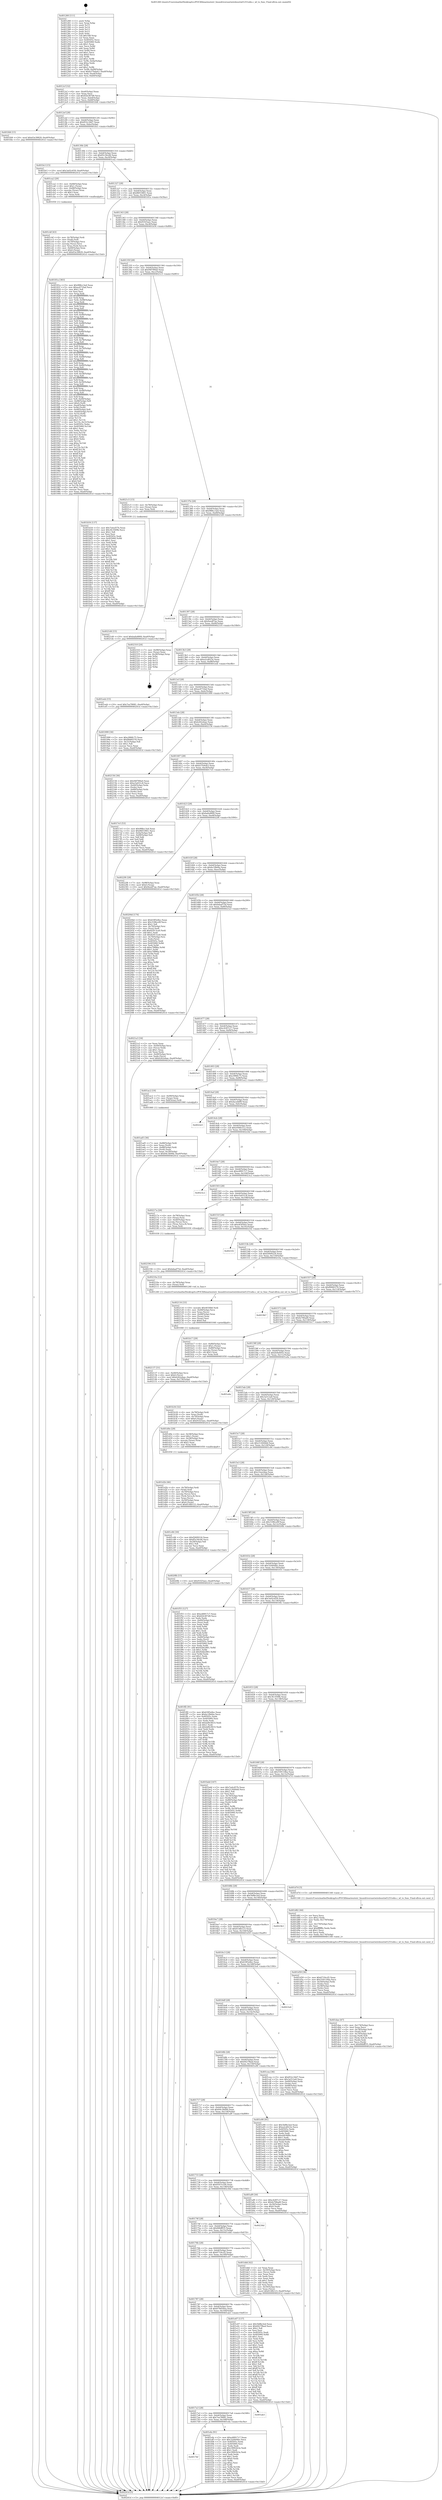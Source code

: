 digraph "0x401260" {
  label = "0x401260 (/mnt/c/Users/mathe/Desktop/tcc/POCII/binaries/extr_linuxdriversnetwirelesstiwl1251sdio.c_wl_to_func_Final-ollvm.out::main(0))"
  labelloc = "t"
  node[shape=record]

  Entry [label="",width=0.3,height=0.3,shape=circle,fillcolor=black,style=filled]
  "0x4012cf" [label="{
     0x4012cf [32]\l
     | [instrs]\l
     &nbsp;&nbsp;0x4012cf \<+6\>: mov -0xa0(%rbp),%eax\l
     &nbsp;&nbsp;0x4012d5 \<+2\>: mov %eax,%ecx\l
     &nbsp;&nbsp;0x4012d7 \<+6\>: sub $0x82b387d9,%ecx\l
     &nbsp;&nbsp;0x4012dd \<+6\>: mov %eax,-0xb4(%rbp)\l
     &nbsp;&nbsp;0x4012e3 \<+6\>: mov %ecx,-0xb8(%rbp)\l
     &nbsp;&nbsp;0x4012e9 \<+6\>: je 0000000000401fd4 \<main+0xd74\>\l
  }"]
  "0x401fd4" [label="{
     0x401fd4 [15]\l
     | [instrs]\l
     &nbsp;&nbsp;0x401fd4 \<+10\>: movl $0x63e39829,-0xa0(%rbp)\l
     &nbsp;&nbsp;0x401fde \<+5\>: jmp 000000000040241d \<main+0x11bd\>\l
  }"]
  "0x4012ef" [label="{
     0x4012ef [28]\l
     | [instrs]\l
     &nbsp;&nbsp;0x4012ef \<+5\>: jmp 00000000004012f4 \<main+0x94\>\l
     &nbsp;&nbsp;0x4012f4 \<+6\>: mov -0xb4(%rbp),%eax\l
     &nbsp;&nbsp;0x4012fa \<+5\>: sub $0x852c34d7,%eax\l
     &nbsp;&nbsp;0x4012ff \<+6\>: mov %eax,-0xbc(%rbp)\l
     &nbsp;&nbsp;0x401305 \<+6\>: je 0000000000401fe3 \<main+0xd83\>\l
  }"]
  Exit [label="",width=0.3,height=0.3,shape=circle,fillcolor=black,style=filled,peripheries=2]
  "0x401fe3" [label="{
     0x401fe3 [15]\l
     | [instrs]\l
     &nbsp;&nbsp;0x401fe3 \<+10\>: movl $0x3a02c659,-0xa0(%rbp)\l
     &nbsp;&nbsp;0x401fed \<+5\>: jmp 000000000040241d \<main+0x11bd\>\l
  }"]
  "0x40130b" [label="{
     0x40130b [28]\l
     | [instrs]\l
     &nbsp;&nbsp;0x40130b \<+5\>: jmp 0000000000401310 \<main+0xb0\>\l
     &nbsp;&nbsp;0x401310 \<+6\>: mov -0xb4(%rbp),%eax\l
     &nbsp;&nbsp;0x401316 \<+5\>: sub $0x85c56cd4,%eax\l
     &nbsp;&nbsp;0x40131b \<+6\>: mov %eax,-0xc0(%rbp)\l
     &nbsp;&nbsp;0x401321 \<+6\>: je 0000000000401ca2 \<main+0xa42\>\l
  }"]
  "0x4021d4" [label="{
     0x4021d4 [15]\l
     | [instrs]\l
     &nbsp;&nbsp;0x4021d4 \<+10\>: movl $0xbafa4809,-0xa0(%rbp)\l
     &nbsp;&nbsp;0x4021de \<+5\>: jmp 000000000040241d \<main+0x11bd\>\l
  }"]
  "0x401ca2" [label="{
     0x401ca2 [29]\l
     | [instrs]\l
     &nbsp;&nbsp;0x401ca2 \<+4\>: mov -0x68(%rbp),%rax\l
     &nbsp;&nbsp;0x401ca6 \<+6\>: movl $0x1,(%rax)\l
     &nbsp;&nbsp;0x401cac \<+4\>: mov -0x68(%rbp),%rax\l
     &nbsp;&nbsp;0x401cb0 \<+3\>: movslq (%rax),%rax\l
     &nbsp;&nbsp;0x401cb3 \<+4\>: shl $0x3,%rax\l
     &nbsp;&nbsp;0x401cb7 \<+3\>: mov %rax,%rdi\l
     &nbsp;&nbsp;0x401cba \<+5\>: call 0000000000401050 \<malloc@plt\>\l
     | [calls]\l
     &nbsp;&nbsp;0x401050 \{1\} (unknown)\l
  }"]
  "0x401327" [label="{
     0x401327 [28]\l
     | [instrs]\l
     &nbsp;&nbsp;0x401327 \<+5\>: jmp 000000000040132c \<main+0xcc\>\l
     &nbsp;&nbsp;0x40132c \<+6\>: mov -0xb4(%rbp),%eax\l
     &nbsp;&nbsp;0x401332 \<+5\>: sub $0x86f33661,%eax\l
     &nbsp;&nbsp;0x401337 \<+6\>: mov %eax,-0xc4(%rbp)\l
     &nbsp;&nbsp;0x40133d \<+6\>: je 000000000040181a \<main+0x5ba\>\l
  }"]
  "0x402194" [label="{
     0x402194 [15]\l
     | [instrs]\l
     &nbsp;&nbsp;0x402194 \<+10\>: movl $0xbdaaf75d,-0xa0(%rbp)\l
     &nbsp;&nbsp;0x40219e \<+5\>: jmp 000000000040241d \<main+0x11bd\>\l
  }"]
  "0x40181a" [label="{
     0x40181a [383]\l
     | [instrs]\l
     &nbsp;&nbsp;0x40181a \<+5\>: mov $0x988cc3a4,%eax\l
     &nbsp;&nbsp;0x40181f \<+5\>: mov $0xac671fad,%ecx\l
     &nbsp;&nbsp;0x401824 \<+2\>: mov $0x1,%dl\l
     &nbsp;&nbsp;0x401826 \<+2\>: xor %esi,%esi\l
     &nbsp;&nbsp;0x401828 \<+3\>: mov %rsp,%rdi\l
     &nbsp;&nbsp;0x40182b \<+4\>: add $0xfffffffffffffff0,%rdi\l
     &nbsp;&nbsp;0x40182f \<+3\>: mov %rdi,%rsp\l
     &nbsp;&nbsp;0x401832 \<+7\>: mov %rdi,-0x98(%rbp)\l
     &nbsp;&nbsp;0x401839 \<+3\>: mov %rsp,%rdi\l
     &nbsp;&nbsp;0x40183c \<+4\>: add $0xfffffffffffffff0,%rdi\l
     &nbsp;&nbsp;0x401840 \<+3\>: mov %rdi,%rsp\l
     &nbsp;&nbsp;0x401843 \<+3\>: mov %rsp,%r8\l
     &nbsp;&nbsp;0x401846 \<+4\>: add $0xfffffffffffffff0,%r8\l
     &nbsp;&nbsp;0x40184a \<+3\>: mov %r8,%rsp\l
     &nbsp;&nbsp;0x40184d \<+7\>: mov %r8,-0x90(%rbp)\l
     &nbsp;&nbsp;0x401854 \<+3\>: mov %rsp,%r8\l
     &nbsp;&nbsp;0x401857 \<+4\>: add $0xfffffffffffffff0,%r8\l
     &nbsp;&nbsp;0x40185b \<+3\>: mov %r8,%rsp\l
     &nbsp;&nbsp;0x40185e \<+7\>: mov %r8,-0x88(%rbp)\l
     &nbsp;&nbsp;0x401865 \<+3\>: mov %rsp,%r8\l
     &nbsp;&nbsp;0x401868 \<+4\>: add $0xfffffffffffffff0,%r8\l
     &nbsp;&nbsp;0x40186c \<+3\>: mov %r8,%rsp\l
     &nbsp;&nbsp;0x40186f \<+4\>: mov %r8,-0x80(%rbp)\l
     &nbsp;&nbsp;0x401873 \<+3\>: mov %rsp,%r8\l
     &nbsp;&nbsp;0x401876 \<+4\>: add $0xfffffffffffffff0,%r8\l
     &nbsp;&nbsp;0x40187a \<+3\>: mov %r8,%rsp\l
     &nbsp;&nbsp;0x40187d \<+4\>: mov %r8,-0x78(%rbp)\l
     &nbsp;&nbsp;0x401881 \<+3\>: mov %rsp,%r8\l
     &nbsp;&nbsp;0x401884 \<+4\>: add $0xfffffffffffffff0,%r8\l
     &nbsp;&nbsp;0x401888 \<+3\>: mov %r8,%rsp\l
     &nbsp;&nbsp;0x40188b \<+4\>: mov %r8,-0x70(%rbp)\l
     &nbsp;&nbsp;0x40188f \<+3\>: mov %rsp,%r8\l
     &nbsp;&nbsp;0x401892 \<+4\>: add $0xfffffffffffffff0,%r8\l
     &nbsp;&nbsp;0x401896 \<+3\>: mov %r8,%rsp\l
     &nbsp;&nbsp;0x401899 \<+4\>: mov %r8,-0x68(%rbp)\l
     &nbsp;&nbsp;0x40189d \<+3\>: mov %rsp,%r8\l
     &nbsp;&nbsp;0x4018a0 \<+4\>: add $0xfffffffffffffff0,%r8\l
     &nbsp;&nbsp;0x4018a4 \<+3\>: mov %r8,%rsp\l
     &nbsp;&nbsp;0x4018a7 \<+4\>: mov %r8,-0x60(%rbp)\l
     &nbsp;&nbsp;0x4018ab \<+3\>: mov %rsp,%r8\l
     &nbsp;&nbsp;0x4018ae \<+4\>: add $0xfffffffffffffff0,%r8\l
     &nbsp;&nbsp;0x4018b2 \<+3\>: mov %r8,%rsp\l
     &nbsp;&nbsp;0x4018b5 \<+4\>: mov %r8,-0x58(%rbp)\l
     &nbsp;&nbsp;0x4018b9 \<+3\>: mov %rsp,%r8\l
     &nbsp;&nbsp;0x4018bc \<+4\>: add $0xfffffffffffffff0,%r8\l
     &nbsp;&nbsp;0x4018c0 \<+3\>: mov %r8,%rsp\l
     &nbsp;&nbsp;0x4018c3 \<+4\>: mov %r8,-0x50(%rbp)\l
     &nbsp;&nbsp;0x4018c7 \<+3\>: mov %rsp,%r8\l
     &nbsp;&nbsp;0x4018ca \<+4\>: add $0xfffffffffffffff0,%r8\l
     &nbsp;&nbsp;0x4018ce \<+3\>: mov %r8,%rsp\l
     &nbsp;&nbsp;0x4018d1 \<+4\>: mov %r8,-0x48(%rbp)\l
     &nbsp;&nbsp;0x4018d5 \<+3\>: mov %rsp,%r8\l
     &nbsp;&nbsp;0x4018d8 \<+4\>: add $0xfffffffffffffff0,%r8\l
     &nbsp;&nbsp;0x4018dc \<+3\>: mov %r8,%rsp\l
     &nbsp;&nbsp;0x4018df \<+4\>: mov %r8,-0x40(%rbp)\l
     &nbsp;&nbsp;0x4018e3 \<+7\>: mov -0x98(%rbp),%r8\l
     &nbsp;&nbsp;0x4018ea \<+7\>: movl $0x0,(%r8)\l
     &nbsp;&nbsp;0x4018f1 \<+7\>: mov -0xa4(%rbp),%r9d\l
     &nbsp;&nbsp;0x4018f8 \<+3\>: mov %r9d,(%rdi)\l
     &nbsp;&nbsp;0x4018fb \<+7\>: mov -0x90(%rbp),%r8\l
     &nbsp;&nbsp;0x401902 \<+7\>: mov -0xb0(%rbp),%r10\l
     &nbsp;&nbsp;0x401909 \<+3\>: mov %r10,(%r8)\l
     &nbsp;&nbsp;0x40190c \<+3\>: cmpl $0x2,(%rdi)\l
     &nbsp;&nbsp;0x40190f \<+4\>: setne %r11b\l
     &nbsp;&nbsp;0x401913 \<+4\>: and $0x1,%r11b\l
     &nbsp;&nbsp;0x401917 \<+4\>: mov %r11b,-0x31(%rbp)\l
     &nbsp;&nbsp;0x40191b \<+7\>: mov 0x40505c,%ebx\l
     &nbsp;&nbsp;0x401922 \<+8\>: mov 0x405060,%r14d\l
     &nbsp;&nbsp;0x40192a \<+3\>: sub $0x1,%esi\l
     &nbsp;&nbsp;0x40192d \<+3\>: mov %ebx,%r15d\l
     &nbsp;&nbsp;0x401930 \<+3\>: add %esi,%r15d\l
     &nbsp;&nbsp;0x401933 \<+4\>: imul %r15d,%ebx\l
     &nbsp;&nbsp;0x401937 \<+3\>: and $0x1,%ebx\l
     &nbsp;&nbsp;0x40193a \<+3\>: cmp $0x0,%ebx\l
     &nbsp;&nbsp;0x40193d \<+4\>: sete %r11b\l
     &nbsp;&nbsp;0x401941 \<+4\>: cmp $0xa,%r14d\l
     &nbsp;&nbsp;0x401945 \<+4\>: setl %r12b\l
     &nbsp;&nbsp;0x401949 \<+3\>: mov %r11b,%r13b\l
     &nbsp;&nbsp;0x40194c \<+4\>: xor $0xff,%r13b\l
     &nbsp;&nbsp;0x401950 \<+3\>: mov %r12b,%sil\l
     &nbsp;&nbsp;0x401953 \<+4\>: xor $0xff,%sil\l
     &nbsp;&nbsp;0x401957 \<+3\>: xor $0x0,%dl\l
     &nbsp;&nbsp;0x40195a \<+3\>: mov %r13b,%dil\l
     &nbsp;&nbsp;0x40195d \<+4\>: and $0x0,%dil\l
     &nbsp;&nbsp;0x401961 \<+3\>: and %dl,%r11b\l
     &nbsp;&nbsp;0x401964 \<+3\>: mov %sil,%r8b\l
     &nbsp;&nbsp;0x401967 \<+4\>: and $0x0,%r8b\l
     &nbsp;&nbsp;0x40196b \<+3\>: and %dl,%r12b\l
     &nbsp;&nbsp;0x40196e \<+3\>: or %r11b,%dil\l
     &nbsp;&nbsp;0x401971 \<+3\>: or %r12b,%r8b\l
     &nbsp;&nbsp;0x401974 \<+3\>: xor %r8b,%dil\l
     &nbsp;&nbsp;0x401977 \<+3\>: or %sil,%r13b\l
     &nbsp;&nbsp;0x40197a \<+4\>: xor $0xff,%r13b\l
     &nbsp;&nbsp;0x40197e \<+3\>: or $0x0,%dl\l
     &nbsp;&nbsp;0x401981 \<+3\>: and %dl,%r13b\l
     &nbsp;&nbsp;0x401984 \<+3\>: or %r13b,%dil\l
     &nbsp;&nbsp;0x401987 \<+4\>: test $0x1,%dil\l
     &nbsp;&nbsp;0x40198b \<+3\>: cmovne %ecx,%eax\l
     &nbsp;&nbsp;0x40198e \<+6\>: mov %eax,-0xa0(%rbp)\l
     &nbsp;&nbsp;0x401994 \<+5\>: jmp 000000000040241d \<main+0x11bd\>\l
  }"]
  "0x401343" [label="{
     0x401343 [28]\l
     | [instrs]\l
     &nbsp;&nbsp;0x401343 \<+5\>: jmp 0000000000401348 \<main+0xe8\>\l
     &nbsp;&nbsp;0x401348 \<+6\>: mov -0xb4(%rbp),%eax\l
     &nbsp;&nbsp;0x40134e \<+5\>: sub $0x91f25aec,%eax\l
     &nbsp;&nbsp;0x401353 \<+6\>: mov %eax,-0xc8(%rbp)\l
     &nbsp;&nbsp;0x401359 \<+6\>: je 0000000000401b54 \<main+0x8f4\>\l
  }"]
  "0x402137" [label="{
     0x402137 [31]\l
     | [instrs]\l
     &nbsp;&nbsp;0x402137 \<+4\>: mov -0x40(%rbp),%rcx\l
     &nbsp;&nbsp;0x40213b \<+6\>: movl $0x0,(%rcx)\l
     &nbsp;&nbsp;0x402141 \<+10\>: movl $0xb262ebae,-0xa0(%rbp)\l
     &nbsp;&nbsp;0x40214b \<+6\>: mov %eax,-0x178(%rbp)\l
     &nbsp;&nbsp;0x402151 \<+5\>: jmp 000000000040241d \<main+0x11bd\>\l
  }"]
  "0x401b54" [label="{
     0x401b54 [137]\l
     | [instrs]\l
     &nbsp;&nbsp;0x401b54 \<+5\>: mov $0x7edcd57b,%eax\l
     &nbsp;&nbsp;0x401b59 \<+5\>: mov $0x3fc3509b,%ecx\l
     &nbsp;&nbsp;0x401b5e \<+2\>: mov $0x1,%dl\l
     &nbsp;&nbsp;0x401b60 \<+2\>: xor %esi,%esi\l
     &nbsp;&nbsp;0x401b62 \<+7\>: mov 0x40505c,%edi\l
     &nbsp;&nbsp;0x401b69 \<+8\>: mov 0x405060,%r8d\l
     &nbsp;&nbsp;0x401b71 \<+3\>: sub $0x1,%esi\l
     &nbsp;&nbsp;0x401b74 \<+3\>: mov %edi,%r9d\l
     &nbsp;&nbsp;0x401b77 \<+3\>: add %esi,%r9d\l
     &nbsp;&nbsp;0x401b7a \<+4\>: imul %r9d,%edi\l
     &nbsp;&nbsp;0x401b7e \<+3\>: and $0x1,%edi\l
     &nbsp;&nbsp;0x401b81 \<+3\>: cmp $0x0,%edi\l
     &nbsp;&nbsp;0x401b84 \<+4\>: sete %r10b\l
     &nbsp;&nbsp;0x401b88 \<+4\>: cmp $0xa,%r8d\l
     &nbsp;&nbsp;0x401b8c \<+4\>: setl %r11b\l
     &nbsp;&nbsp;0x401b90 \<+3\>: mov %r10b,%bl\l
     &nbsp;&nbsp;0x401b93 \<+3\>: xor $0xff,%bl\l
     &nbsp;&nbsp;0x401b96 \<+3\>: mov %r11b,%r14b\l
     &nbsp;&nbsp;0x401b99 \<+4\>: xor $0xff,%r14b\l
     &nbsp;&nbsp;0x401b9d \<+3\>: xor $0x0,%dl\l
     &nbsp;&nbsp;0x401ba0 \<+3\>: mov %bl,%r15b\l
     &nbsp;&nbsp;0x401ba3 \<+4\>: and $0x0,%r15b\l
     &nbsp;&nbsp;0x401ba7 \<+3\>: and %dl,%r10b\l
     &nbsp;&nbsp;0x401baa \<+3\>: mov %r14b,%r12b\l
     &nbsp;&nbsp;0x401bad \<+4\>: and $0x0,%r12b\l
     &nbsp;&nbsp;0x401bb1 \<+3\>: and %dl,%r11b\l
     &nbsp;&nbsp;0x401bb4 \<+3\>: or %r10b,%r15b\l
     &nbsp;&nbsp;0x401bb7 \<+3\>: or %r11b,%r12b\l
     &nbsp;&nbsp;0x401bba \<+3\>: xor %r12b,%r15b\l
     &nbsp;&nbsp;0x401bbd \<+3\>: or %r14b,%bl\l
     &nbsp;&nbsp;0x401bc0 \<+3\>: xor $0xff,%bl\l
     &nbsp;&nbsp;0x401bc3 \<+3\>: or $0x0,%dl\l
     &nbsp;&nbsp;0x401bc6 \<+2\>: and %dl,%bl\l
     &nbsp;&nbsp;0x401bc8 \<+3\>: or %bl,%r15b\l
     &nbsp;&nbsp;0x401bcb \<+4\>: test $0x1,%r15b\l
     &nbsp;&nbsp;0x401bcf \<+3\>: cmovne %ecx,%eax\l
     &nbsp;&nbsp;0x401bd2 \<+6\>: mov %eax,-0xa0(%rbp)\l
     &nbsp;&nbsp;0x401bd8 \<+5\>: jmp 000000000040241d \<main+0x11bd\>\l
  }"]
  "0x40135f" [label="{
     0x40135f [28]\l
     | [instrs]\l
     &nbsp;&nbsp;0x40135f \<+5\>: jmp 0000000000401364 \<main+0x104\>\l
     &nbsp;&nbsp;0x401364 \<+6\>: mov -0xb4(%rbp),%eax\l
     &nbsp;&nbsp;0x40136a \<+5\>: sub $0x94f789a0,%eax\l
     &nbsp;&nbsp;0x40136f \<+6\>: mov %eax,-0xcc(%rbp)\l
     &nbsp;&nbsp;0x401375 \<+6\>: je 00000000004021c5 \<main+0xf65\>\l
  }"]
  "0x402116" [label="{
     0x402116 [33]\l
     | [instrs]\l
     &nbsp;&nbsp;0x402116 \<+10\>: movabs $0x4030b6,%rdi\l
     &nbsp;&nbsp;0x402120 \<+4\>: mov -0x48(%rbp),%rcx\l
     &nbsp;&nbsp;0x402124 \<+3\>: mov %rax,(%rcx)\l
     &nbsp;&nbsp;0x402127 \<+4\>: mov -0x48(%rbp),%rax\l
     &nbsp;&nbsp;0x40212b \<+3\>: mov (%rax),%rax\l
     &nbsp;&nbsp;0x40212e \<+2\>: mov (%rax),%esi\l
     &nbsp;&nbsp;0x402130 \<+2\>: mov $0x0,%al\l
     &nbsp;&nbsp;0x402132 \<+5\>: call 0000000000401040 \<printf@plt\>\l
     | [calls]\l
     &nbsp;&nbsp;0x401040 \{1\} (unknown)\l
  }"]
  "0x4021c5" [label="{
     0x4021c5 [15]\l
     | [instrs]\l
     &nbsp;&nbsp;0x4021c5 \<+4\>: mov -0x78(%rbp),%rax\l
     &nbsp;&nbsp;0x4021c9 \<+3\>: mov (%rax),%rax\l
     &nbsp;&nbsp;0x4021cc \<+3\>: mov %rax,%rdi\l
     &nbsp;&nbsp;0x4021cf \<+5\>: call 0000000000401030 \<free@plt\>\l
     | [calls]\l
     &nbsp;&nbsp;0x401030 \{1\} (unknown)\l
  }"]
  "0x40137b" [label="{
     0x40137b [28]\l
     | [instrs]\l
     &nbsp;&nbsp;0x40137b \<+5\>: jmp 0000000000401380 \<main+0x120\>\l
     &nbsp;&nbsp;0x401380 \<+6\>: mov -0xb4(%rbp),%eax\l
     &nbsp;&nbsp;0x401386 \<+5\>: sub $0x988cc3a4,%eax\l
     &nbsp;&nbsp;0x40138b \<+6\>: mov %eax,-0xd0(%rbp)\l
     &nbsp;&nbsp;0x401391 \<+6\>: je 0000000000402328 \<main+0x10c8\>\l
  }"]
  "0x4017bf" [label="{
     0x4017bf\l
  }", style=dashed]
  "0x402328" [label="{
     0x402328\l
  }", style=dashed]
  "0x401397" [label="{
     0x401397 [28]\l
     | [instrs]\l
     &nbsp;&nbsp;0x401397 \<+5\>: jmp 000000000040139c \<main+0x13c\>\l
     &nbsp;&nbsp;0x40139c \<+6\>: mov -0xb4(%rbp),%eax\l
     &nbsp;&nbsp;0x4013a2 \<+5\>: sub $0x9eedf7ae,%eax\l
     &nbsp;&nbsp;0x4013a7 \<+6\>: mov %eax,-0xd4(%rbp)\l
     &nbsp;&nbsp;0x4013ad \<+6\>: je 0000000000402310 \<main+0x10b0\>\l
  }"]
  "0x401efa" [label="{
     0x401efa [91]\l
     | [instrs]\l
     &nbsp;&nbsp;0x401efa \<+5\>: mov $0xe48917c7,%eax\l
     &nbsp;&nbsp;0x401eff \<+5\>: mov $0x32d444bc,%ecx\l
     &nbsp;&nbsp;0x401f04 \<+7\>: mov 0x40505c,%edx\l
     &nbsp;&nbsp;0x401f0b \<+7\>: mov 0x405060,%esi\l
     &nbsp;&nbsp;0x401f12 \<+2\>: mov %edx,%edi\l
     &nbsp;&nbsp;0x401f14 \<+6\>: add $0x18902b3e,%edi\l
     &nbsp;&nbsp;0x401f1a \<+3\>: sub $0x1,%edi\l
     &nbsp;&nbsp;0x401f1d \<+6\>: sub $0x18902b3e,%edi\l
     &nbsp;&nbsp;0x401f23 \<+3\>: imul %edi,%edx\l
     &nbsp;&nbsp;0x401f26 \<+3\>: and $0x1,%edx\l
     &nbsp;&nbsp;0x401f29 \<+3\>: cmp $0x0,%edx\l
     &nbsp;&nbsp;0x401f2c \<+4\>: sete %r8b\l
     &nbsp;&nbsp;0x401f30 \<+3\>: cmp $0xa,%esi\l
     &nbsp;&nbsp;0x401f33 \<+4\>: setl %r9b\l
     &nbsp;&nbsp;0x401f37 \<+3\>: mov %r8b,%r10b\l
     &nbsp;&nbsp;0x401f3a \<+3\>: and %r9b,%r10b\l
     &nbsp;&nbsp;0x401f3d \<+3\>: xor %r9b,%r8b\l
     &nbsp;&nbsp;0x401f40 \<+3\>: or %r8b,%r10b\l
     &nbsp;&nbsp;0x401f43 \<+4\>: test $0x1,%r10b\l
     &nbsp;&nbsp;0x401f47 \<+3\>: cmovne %ecx,%eax\l
     &nbsp;&nbsp;0x401f4a \<+6\>: mov %eax,-0xa0(%rbp)\l
     &nbsp;&nbsp;0x401f50 \<+5\>: jmp 000000000040241d \<main+0x11bd\>\l
  }"]
  "0x402310" [label="{
     0x402310 [24]\l
     | [instrs]\l
     &nbsp;&nbsp;0x402310 \<+7\>: mov -0x98(%rbp),%rax\l
     &nbsp;&nbsp;0x402317 \<+2\>: mov (%rax),%eax\l
     &nbsp;&nbsp;0x402319 \<+4\>: lea -0x28(%rbp),%rsp\l
     &nbsp;&nbsp;0x40231d \<+1\>: pop %rbx\l
     &nbsp;&nbsp;0x40231e \<+2\>: pop %r12\l
     &nbsp;&nbsp;0x402320 \<+2\>: pop %r13\l
     &nbsp;&nbsp;0x402322 \<+2\>: pop %r14\l
     &nbsp;&nbsp;0x402324 \<+2\>: pop %r15\l
     &nbsp;&nbsp;0x402326 \<+1\>: pop %rbp\l
     &nbsp;&nbsp;0x402327 \<+1\>: ret\l
  }"]
  "0x4013b3" [label="{
     0x4013b3 [28]\l
     | [instrs]\l
     &nbsp;&nbsp;0x4013b3 \<+5\>: jmp 00000000004013b8 \<main+0x158\>\l
     &nbsp;&nbsp;0x4013b8 \<+6\>: mov -0xb4(%rbp),%eax\l
     &nbsp;&nbsp;0x4013be \<+5\>: sub $0xa2cd023e,%eax\l
     &nbsp;&nbsp;0x4013c3 \<+6\>: mov %eax,-0xd8(%rbp)\l
     &nbsp;&nbsp;0x4013c9 \<+6\>: je 0000000000401eeb \<main+0xc8b\>\l
  }"]
  "0x4017a3" [label="{
     0x4017a3 [28]\l
     | [instrs]\l
     &nbsp;&nbsp;0x4017a3 \<+5\>: jmp 00000000004017a8 \<main+0x548\>\l
     &nbsp;&nbsp;0x4017a8 \<+6\>: mov -0xb4(%rbp),%eax\l
     &nbsp;&nbsp;0x4017ae \<+5\>: sub $0x7ea78081,%eax\l
     &nbsp;&nbsp;0x4017b3 \<+6\>: mov %eax,-0x168(%rbp)\l
     &nbsp;&nbsp;0x4017b9 \<+6\>: je 0000000000401efa \<main+0xc9a\>\l
  }"]
  "0x401eeb" [label="{
     0x401eeb [15]\l
     | [instrs]\l
     &nbsp;&nbsp;0x401eeb \<+10\>: movl $0x7ea78081,-0xa0(%rbp)\l
     &nbsp;&nbsp;0x401ef5 \<+5\>: jmp 000000000040241d \<main+0x11bd\>\l
  }"]
  "0x4013cf" [label="{
     0x4013cf [28]\l
     | [instrs]\l
     &nbsp;&nbsp;0x4013cf \<+5\>: jmp 00000000004013d4 \<main+0x174\>\l
     &nbsp;&nbsp;0x4013d4 \<+6\>: mov -0xb4(%rbp),%eax\l
     &nbsp;&nbsp;0x4013da \<+5\>: sub $0xac671fad,%eax\l
     &nbsp;&nbsp;0x4013df \<+6\>: mov %eax,-0xdc(%rbp)\l
     &nbsp;&nbsp;0x4013e5 \<+6\>: je 0000000000401999 \<main+0x739\>\l
  }"]
  "0x401ab3" [label="{
     0x401ab3\l
  }", style=dashed]
  "0x401999" [label="{
     0x401999 [30]\l
     | [instrs]\l
     &nbsp;&nbsp;0x401999 \<+5\>: mov $0xc996fc75,%eax\l
     &nbsp;&nbsp;0x40199e \<+5\>: mov $0xf8460376,%ecx\l
     &nbsp;&nbsp;0x4019a3 \<+3\>: mov -0x31(%rbp),%dl\l
     &nbsp;&nbsp;0x4019a6 \<+3\>: test $0x1,%dl\l
     &nbsp;&nbsp;0x4019a9 \<+3\>: cmovne %ecx,%eax\l
     &nbsp;&nbsp;0x4019ac \<+6\>: mov %eax,-0xa0(%rbp)\l
     &nbsp;&nbsp;0x4019b2 \<+5\>: jmp 000000000040241d \<main+0x11bd\>\l
  }"]
  "0x4013eb" [label="{
     0x4013eb [28]\l
     | [instrs]\l
     &nbsp;&nbsp;0x4013eb \<+5\>: jmp 00000000004013f0 \<main+0x190\>\l
     &nbsp;&nbsp;0x4013f0 \<+6\>: mov -0xb4(%rbp),%eax\l
     &nbsp;&nbsp;0x4013f6 \<+5\>: sub $0xb262ebae,%eax\l
     &nbsp;&nbsp;0x4013fb \<+6\>: mov %eax,-0xe0(%rbp)\l
     &nbsp;&nbsp;0x401401 \<+6\>: je 0000000000402156 \<main+0xef6\>\l
  }"]
  "0x401787" [label="{
     0x401787 [28]\l
     | [instrs]\l
     &nbsp;&nbsp;0x401787 \<+5\>: jmp 000000000040178c \<main+0x52c\>\l
     &nbsp;&nbsp;0x40178c \<+6\>: mov -0xb4(%rbp),%eax\l
     &nbsp;&nbsp;0x401792 \<+5\>: sub $0x678450ea,%eax\l
     &nbsp;&nbsp;0x401797 \<+6\>: mov %eax,-0x164(%rbp)\l
     &nbsp;&nbsp;0x40179d \<+6\>: je 0000000000401ab3 \<main+0x853\>\l
  }"]
  "0x402156" [label="{
     0x402156 [36]\l
     | [instrs]\l
     &nbsp;&nbsp;0x402156 \<+5\>: mov $0x94f789a0,%eax\l
     &nbsp;&nbsp;0x40215b \<+5\>: mov $0xe5a931c8,%ecx\l
     &nbsp;&nbsp;0x402160 \<+4\>: mov -0x40(%rbp),%rdx\l
     &nbsp;&nbsp;0x402164 \<+2\>: mov (%rdx),%esi\l
     &nbsp;&nbsp;0x402166 \<+4\>: mov -0x80(%rbp),%rdx\l
     &nbsp;&nbsp;0x40216a \<+2\>: cmp (%rdx),%esi\l
     &nbsp;&nbsp;0x40216c \<+3\>: cmovl %ecx,%eax\l
     &nbsp;&nbsp;0x40216f \<+6\>: mov %eax,-0xa0(%rbp)\l
     &nbsp;&nbsp;0x402175 \<+5\>: jmp 000000000040241d \<main+0x11bd\>\l
  }"]
  "0x401407" [label="{
     0x401407 [28]\l
     | [instrs]\l
     &nbsp;&nbsp;0x401407 \<+5\>: jmp 000000000040140c \<main+0x1ac\>\l
     &nbsp;&nbsp;0x40140c \<+6\>: mov -0xb4(%rbp),%eax\l
     &nbsp;&nbsp;0x401412 \<+5\>: sub $0xb37b4ab3,%eax\l
     &nbsp;&nbsp;0x401417 \<+6\>: mov %eax,-0xe4(%rbp)\l
     &nbsp;&nbsp;0x40141d \<+6\>: je 00000000004017e5 \<main+0x585\>\l
  }"]
  "0x401e07" [label="{
     0x401e07 [137]\l
     | [instrs]\l
     &nbsp;&nbsp;0x401e07 \<+5\>: mov $0x5bf8e3ed,%eax\l
     &nbsp;&nbsp;0x401e0c \<+5\>: mov $0x6427fbed,%ecx\l
     &nbsp;&nbsp;0x401e11 \<+2\>: mov $0x1,%dl\l
     &nbsp;&nbsp;0x401e13 \<+2\>: xor %esi,%esi\l
     &nbsp;&nbsp;0x401e15 \<+7\>: mov 0x40505c,%edi\l
     &nbsp;&nbsp;0x401e1c \<+8\>: mov 0x405060,%r8d\l
     &nbsp;&nbsp;0x401e24 \<+3\>: sub $0x1,%esi\l
     &nbsp;&nbsp;0x401e27 \<+3\>: mov %edi,%r9d\l
     &nbsp;&nbsp;0x401e2a \<+3\>: add %esi,%r9d\l
     &nbsp;&nbsp;0x401e2d \<+4\>: imul %r9d,%edi\l
     &nbsp;&nbsp;0x401e31 \<+3\>: and $0x1,%edi\l
     &nbsp;&nbsp;0x401e34 \<+3\>: cmp $0x0,%edi\l
     &nbsp;&nbsp;0x401e37 \<+4\>: sete %r10b\l
     &nbsp;&nbsp;0x401e3b \<+4\>: cmp $0xa,%r8d\l
     &nbsp;&nbsp;0x401e3f \<+4\>: setl %r11b\l
     &nbsp;&nbsp;0x401e43 \<+3\>: mov %r10b,%bl\l
     &nbsp;&nbsp;0x401e46 \<+3\>: xor $0xff,%bl\l
     &nbsp;&nbsp;0x401e49 \<+3\>: mov %r11b,%r14b\l
     &nbsp;&nbsp;0x401e4c \<+4\>: xor $0xff,%r14b\l
     &nbsp;&nbsp;0x401e50 \<+3\>: xor $0x1,%dl\l
     &nbsp;&nbsp;0x401e53 \<+3\>: mov %bl,%r15b\l
     &nbsp;&nbsp;0x401e56 \<+4\>: and $0xff,%r15b\l
     &nbsp;&nbsp;0x401e5a \<+3\>: and %dl,%r10b\l
     &nbsp;&nbsp;0x401e5d \<+3\>: mov %r14b,%r12b\l
     &nbsp;&nbsp;0x401e60 \<+4\>: and $0xff,%r12b\l
     &nbsp;&nbsp;0x401e64 \<+3\>: and %dl,%r11b\l
     &nbsp;&nbsp;0x401e67 \<+3\>: or %r10b,%r15b\l
     &nbsp;&nbsp;0x401e6a \<+3\>: or %r11b,%r12b\l
     &nbsp;&nbsp;0x401e6d \<+3\>: xor %r12b,%r15b\l
     &nbsp;&nbsp;0x401e70 \<+3\>: or %r14b,%bl\l
     &nbsp;&nbsp;0x401e73 \<+3\>: xor $0xff,%bl\l
     &nbsp;&nbsp;0x401e76 \<+3\>: or $0x1,%dl\l
     &nbsp;&nbsp;0x401e79 \<+2\>: and %dl,%bl\l
     &nbsp;&nbsp;0x401e7b \<+3\>: or %bl,%r15b\l
     &nbsp;&nbsp;0x401e7e \<+4\>: test $0x1,%r15b\l
     &nbsp;&nbsp;0x401e82 \<+3\>: cmovne %ecx,%eax\l
     &nbsp;&nbsp;0x401e85 \<+6\>: mov %eax,-0xa0(%rbp)\l
     &nbsp;&nbsp;0x401e8b \<+5\>: jmp 000000000040241d \<main+0x11bd\>\l
  }"]
  "0x4017e5" [label="{
     0x4017e5 [53]\l
     | [instrs]\l
     &nbsp;&nbsp;0x4017e5 \<+5\>: mov $0x988cc3a4,%eax\l
     &nbsp;&nbsp;0x4017ea \<+5\>: mov $0x86f33661,%ecx\l
     &nbsp;&nbsp;0x4017ef \<+6\>: mov -0x9a(%rbp),%dl\l
     &nbsp;&nbsp;0x4017f5 \<+7\>: mov -0x99(%rbp),%sil\l
     &nbsp;&nbsp;0x4017fc \<+3\>: mov %dl,%dil\l
     &nbsp;&nbsp;0x4017ff \<+3\>: and %sil,%dil\l
     &nbsp;&nbsp;0x401802 \<+3\>: xor %sil,%dl\l
     &nbsp;&nbsp;0x401805 \<+3\>: or %dl,%dil\l
     &nbsp;&nbsp;0x401808 \<+4\>: test $0x1,%dil\l
     &nbsp;&nbsp;0x40180c \<+3\>: cmovne %ecx,%eax\l
     &nbsp;&nbsp;0x40180f \<+6\>: mov %eax,-0xa0(%rbp)\l
     &nbsp;&nbsp;0x401815 \<+5\>: jmp 000000000040241d \<main+0x11bd\>\l
  }"]
  "0x401423" [label="{
     0x401423 [28]\l
     | [instrs]\l
     &nbsp;&nbsp;0x401423 \<+5\>: jmp 0000000000401428 \<main+0x1c8\>\l
     &nbsp;&nbsp;0x401428 \<+6\>: mov -0xb4(%rbp),%eax\l
     &nbsp;&nbsp;0x40142e \<+5\>: sub $0xbafa4809,%eax\l
     &nbsp;&nbsp;0x401433 \<+6\>: mov %eax,-0xe8(%rbp)\l
     &nbsp;&nbsp;0x401439 \<+6\>: je 00000000004022f4 \<main+0x1094\>\l
  }"]
  "0x40241d" [label="{
     0x40241d [5]\l
     | [instrs]\l
     &nbsp;&nbsp;0x40241d \<+5\>: jmp 00000000004012cf \<main+0x6f\>\l
  }"]
  "0x401260" [label="{
     0x401260 [111]\l
     | [instrs]\l
     &nbsp;&nbsp;0x401260 \<+1\>: push %rbp\l
     &nbsp;&nbsp;0x401261 \<+3\>: mov %rsp,%rbp\l
     &nbsp;&nbsp;0x401264 \<+2\>: push %r15\l
     &nbsp;&nbsp;0x401266 \<+2\>: push %r14\l
     &nbsp;&nbsp;0x401268 \<+2\>: push %r13\l
     &nbsp;&nbsp;0x40126a \<+2\>: push %r12\l
     &nbsp;&nbsp;0x40126c \<+1\>: push %rbx\l
     &nbsp;&nbsp;0x40126d \<+7\>: sub $0x168,%rsp\l
     &nbsp;&nbsp;0x401274 \<+2\>: xor %eax,%eax\l
     &nbsp;&nbsp;0x401276 \<+7\>: mov 0x40505c,%ecx\l
     &nbsp;&nbsp;0x40127d \<+7\>: mov 0x405060,%edx\l
     &nbsp;&nbsp;0x401284 \<+3\>: sub $0x1,%eax\l
     &nbsp;&nbsp;0x401287 \<+3\>: mov %ecx,%r8d\l
     &nbsp;&nbsp;0x40128a \<+3\>: add %eax,%r8d\l
     &nbsp;&nbsp;0x40128d \<+4\>: imul %r8d,%ecx\l
     &nbsp;&nbsp;0x401291 \<+3\>: and $0x1,%ecx\l
     &nbsp;&nbsp;0x401294 \<+3\>: cmp $0x0,%ecx\l
     &nbsp;&nbsp;0x401297 \<+4\>: sete %r9b\l
     &nbsp;&nbsp;0x40129b \<+4\>: and $0x1,%r9b\l
     &nbsp;&nbsp;0x40129f \<+7\>: mov %r9b,-0x9a(%rbp)\l
     &nbsp;&nbsp;0x4012a6 \<+3\>: cmp $0xa,%edx\l
     &nbsp;&nbsp;0x4012a9 \<+4\>: setl %r9b\l
     &nbsp;&nbsp;0x4012ad \<+4\>: and $0x1,%r9b\l
     &nbsp;&nbsp;0x4012b1 \<+7\>: mov %r9b,-0x99(%rbp)\l
     &nbsp;&nbsp;0x4012b8 \<+10\>: movl $0xb37b4ab3,-0xa0(%rbp)\l
     &nbsp;&nbsp;0x4012c2 \<+6\>: mov %edi,-0xa4(%rbp)\l
     &nbsp;&nbsp;0x4012c8 \<+7\>: mov %rsi,-0xb0(%rbp)\l
  }"]
  "0x40176b" [label="{
     0x40176b [28]\l
     | [instrs]\l
     &nbsp;&nbsp;0x40176b \<+5\>: jmp 0000000000401770 \<main+0x510\>\l
     &nbsp;&nbsp;0x401770 \<+6\>: mov -0xb4(%rbp),%eax\l
     &nbsp;&nbsp;0x401776 \<+5\>: sub $0x6719ccf2,%eax\l
     &nbsp;&nbsp;0x40177b \<+6\>: mov %eax,-0x160(%rbp)\l
     &nbsp;&nbsp;0x401781 \<+6\>: je 0000000000401e07 \<main+0xba7\>\l
  }"]
  "0x401ddd" [label="{
     0x401ddd [42]\l
     | [instrs]\l
     &nbsp;&nbsp;0x401ddd \<+2\>: xor %eax,%eax\l
     &nbsp;&nbsp;0x401ddf \<+4\>: mov -0x50(%rbp),%rcx\l
     &nbsp;&nbsp;0x401de3 \<+2\>: mov (%rcx),%edx\l
     &nbsp;&nbsp;0x401de5 \<+2\>: mov %eax,%esi\l
     &nbsp;&nbsp;0x401de7 \<+2\>: sub %edx,%esi\l
     &nbsp;&nbsp;0x401de9 \<+2\>: mov %eax,%edx\l
     &nbsp;&nbsp;0x401deb \<+3\>: sub $0x1,%edx\l
     &nbsp;&nbsp;0x401dee \<+2\>: add %edx,%esi\l
     &nbsp;&nbsp;0x401df0 \<+2\>: sub %esi,%eax\l
     &nbsp;&nbsp;0x401df2 \<+4\>: mov -0x50(%rbp),%rcx\l
     &nbsp;&nbsp;0x401df6 \<+2\>: mov %eax,(%rcx)\l
     &nbsp;&nbsp;0x401df8 \<+10\>: movl $0x614fb123,-0xa0(%rbp)\l
     &nbsp;&nbsp;0x401e02 \<+5\>: jmp 000000000040241d \<main+0x11bd\>\l
  }"]
  "0x4022f4" [label="{
     0x4022f4 [28]\l
     | [instrs]\l
     &nbsp;&nbsp;0x4022f4 \<+7\>: mov -0x98(%rbp),%rax\l
     &nbsp;&nbsp;0x4022fb \<+6\>: movl $0x0,(%rax)\l
     &nbsp;&nbsp;0x402301 \<+10\>: movl $0x9eedf7ae,-0xa0(%rbp)\l
     &nbsp;&nbsp;0x40230b \<+5\>: jmp 000000000040241d \<main+0x11bd\>\l
  }"]
  "0x40143f" [label="{
     0x40143f [28]\l
     | [instrs]\l
     &nbsp;&nbsp;0x40143f \<+5\>: jmp 0000000000401444 \<main+0x1e4\>\l
     &nbsp;&nbsp;0x401444 \<+6\>: mov -0xb4(%rbp),%eax\l
     &nbsp;&nbsp;0x40144a \<+5\>: sub $0xbc1fb64a,%eax\l
     &nbsp;&nbsp;0x40144f \<+6\>: mov %eax,-0xec(%rbp)\l
     &nbsp;&nbsp;0x401455 \<+6\>: je 000000000040204d \<main+0xded\>\l
  }"]
  "0x40174f" [label="{
     0x40174f [28]\l
     | [instrs]\l
     &nbsp;&nbsp;0x40174f \<+5\>: jmp 0000000000401754 \<main+0x4f4\>\l
     &nbsp;&nbsp;0x401754 \<+6\>: mov -0xb4(%rbp),%eax\l
     &nbsp;&nbsp;0x40175a \<+5\>: sub $0x66bfff35,%eax\l
     &nbsp;&nbsp;0x40175f \<+6\>: mov %eax,-0x15c(%rbp)\l
     &nbsp;&nbsp;0x401765 \<+6\>: je 0000000000401ddd \<main+0xb7d\>\l
  }"]
  "0x40204d" [label="{
     0x40204d [174]\l
     | [instrs]\l
     &nbsp;&nbsp;0x40204d \<+5\>: mov $0x6385e8ec,%eax\l
     &nbsp;&nbsp;0x402052 \<+5\>: mov $0x3186ce9f,%ecx\l
     &nbsp;&nbsp;0x402057 \<+2\>: mov $0x1,%dl\l
     &nbsp;&nbsp;0x402059 \<+4\>: mov -0x70(%rbp),%rsi\l
     &nbsp;&nbsp;0x40205d \<+2\>: mov (%rsi),%edi\l
     &nbsp;&nbsp;0x40205f \<+6\>: add $0x82913ca0,%edi\l
     &nbsp;&nbsp;0x402065 \<+3\>: add $0x1,%edi\l
     &nbsp;&nbsp;0x402068 \<+6\>: sub $0x82913ca0,%edi\l
     &nbsp;&nbsp;0x40206e \<+4\>: mov -0x70(%rbp),%rsi\l
     &nbsp;&nbsp;0x402072 \<+2\>: mov %edi,(%rsi)\l
     &nbsp;&nbsp;0x402074 \<+7\>: mov 0x40505c,%edi\l
     &nbsp;&nbsp;0x40207b \<+8\>: mov 0x405060,%r8d\l
     &nbsp;&nbsp;0x402083 \<+3\>: mov %edi,%r9d\l
     &nbsp;&nbsp;0x402086 \<+7\>: sub $0xe78f86a,%r9d\l
     &nbsp;&nbsp;0x40208d \<+4\>: sub $0x1,%r9d\l
     &nbsp;&nbsp;0x402091 \<+7\>: add $0xe78f86a,%r9d\l
     &nbsp;&nbsp;0x402098 \<+4\>: imul %r9d,%edi\l
     &nbsp;&nbsp;0x40209c \<+3\>: and $0x1,%edi\l
     &nbsp;&nbsp;0x40209f \<+3\>: cmp $0x0,%edi\l
     &nbsp;&nbsp;0x4020a2 \<+4\>: sete %r10b\l
     &nbsp;&nbsp;0x4020a6 \<+4\>: cmp $0xa,%r8d\l
     &nbsp;&nbsp;0x4020aa \<+4\>: setl %r11b\l
     &nbsp;&nbsp;0x4020ae \<+3\>: mov %r10b,%bl\l
     &nbsp;&nbsp;0x4020b1 \<+3\>: xor $0xff,%bl\l
     &nbsp;&nbsp;0x4020b4 \<+3\>: mov %r11b,%r14b\l
     &nbsp;&nbsp;0x4020b7 \<+4\>: xor $0xff,%r14b\l
     &nbsp;&nbsp;0x4020bb \<+3\>: xor $0x0,%dl\l
     &nbsp;&nbsp;0x4020be \<+3\>: mov %bl,%r15b\l
     &nbsp;&nbsp;0x4020c1 \<+4\>: and $0x0,%r15b\l
     &nbsp;&nbsp;0x4020c5 \<+3\>: and %dl,%r10b\l
     &nbsp;&nbsp;0x4020c8 \<+3\>: mov %r14b,%r12b\l
     &nbsp;&nbsp;0x4020cb \<+4\>: and $0x0,%r12b\l
     &nbsp;&nbsp;0x4020cf \<+3\>: and %dl,%r11b\l
     &nbsp;&nbsp;0x4020d2 \<+3\>: or %r10b,%r15b\l
     &nbsp;&nbsp;0x4020d5 \<+3\>: or %r11b,%r12b\l
     &nbsp;&nbsp;0x4020d8 \<+3\>: xor %r12b,%r15b\l
     &nbsp;&nbsp;0x4020db \<+3\>: or %r14b,%bl\l
     &nbsp;&nbsp;0x4020de \<+3\>: xor $0xff,%bl\l
     &nbsp;&nbsp;0x4020e1 \<+3\>: or $0x0,%dl\l
     &nbsp;&nbsp;0x4020e4 \<+2\>: and %dl,%bl\l
     &nbsp;&nbsp;0x4020e6 \<+3\>: or %bl,%r15b\l
     &nbsp;&nbsp;0x4020e9 \<+4\>: test $0x1,%r15b\l
     &nbsp;&nbsp;0x4020ed \<+3\>: cmovne %ecx,%eax\l
     &nbsp;&nbsp;0x4020f0 \<+6\>: mov %eax,-0xa0(%rbp)\l
     &nbsp;&nbsp;0x4020f6 \<+5\>: jmp 000000000040241d \<main+0x11bd\>\l
  }"]
  "0x40145b" [label="{
     0x40145b [28]\l
     | [instrs]\l
     &nbsp;&nbsp;0x40145b \<+5\>: jmp 0000000000401460 \<main+0x200\>\l
     &nbsp;&nbsp;0x401460 \<+6\>: mov -0xb4(%rbp),%eax\l
     &nbsp;&nbsp;0x401466 \<+5\>: sub $0xbdaaf75d,%eax\l
     &nbsp;&nbsp;0x40146b \<+6\>: mov %eax,-0xf0(%rbp)\l
     &nbsp;&nbsp;0x401471 \<+6\>: je 00000000004021a3 \<main+0xf43\>\l
  }"]
  "0x40236d" [label="{
     0x40236d\l
  }", style=dashed]
  "0x4021a3" [label="{
     0x4021a3 [34]\l
     | [instrs]\l
     &nbsp;&nbsp;0x4021a3 \<+2\>: xor %eax,%eax\l
     &nbsp;&nbsp;0x4021a5 \<+4\>: mov -0x40(%rbp),%rcx\l
     &nbsp;&nbsp;0x4021a9 \<+2\>: mov (%rcx),%edx\l
     &nbsp;&nbsp;0x4021ab \<+3\>: sub $0x1,%eax\l
     &nbsp;&nbsp;0x4021ae \<+2\>: sub %eax,%edx\l
     &nbsp;&nbsp;0x4021b0 \<+4\>: mov -0x40(%rbp),%rcx\l
     &nbsp;&nbsp;0x4021b4 \<+2\>: mov %edx,(%rcx)\l
     &nbsp;&nbsp;0x4021b6 \<+10\>: movl $0xb262ebae,-0xa0(%rbp)\l
     &nbsp;&nbsp;0x4021c0 \<+5\>: jmp 000000000040241d \<main+0x11bd\>\l
  }"]
  "0x401477" [label="{
     0x401477 [28]\l
     | [instrs]\l
     &nbsp;&nbsp;0x401477 \<+5\>: jmp 000000000040147c \<main+0x21c\>\l
     &nbsp;&nbsp;0x40147c \<+6\>: mov -0xb4(%rbp),%eax\l
     &nbsp;&nbsp;0x401482 \<+5\>: sub $0xc4287c17,%eax\l
     &nbsp;&nbsp;0x401487 \<+6\>: mov %eax,-0xf4(%rbp)\l
     &nbsp;&nbsp;0x40148d \<+6\>: je 00000000004021e3 \<main+0xf83\>\l
  }"]
  "0x401dae" [label="{
     0x401dae [47]\l
     | [instrs]\l
     &nbsp;&nbsp;0x401dae \<+6\>: mov -0x174(%rbp),%ecx\l
     &nbsp;&nbsp;0x401db4 \<+3\>: imul %eax,%ecx\l
     &nbsp;&nbsp;0x401db7 \<+4\>: mov -0x78(%rbp),%rdi\l
     &nbsp;&nbsp;0x401dbb \<+3\>: mov (%rdi),%rdi\l
     &nbsp;&nbsp;0x401dbe \<+4\>: mov -0x70(%rbp),%r8\l
     &nbsp;&nbsp;0x401dc2 \<+3\>: movslq (%r8),%r8\l
     &nbsp;&nbsp;0x401dc5 \<+4\>: mov (%rdi,%r8,8),%rdi\l
     &nbsp;&nbsp;0x401dc9 \<+3\>: mov (%rdi),%rdi\l
     &nbsp;&nbsp;0x401dcc \<+2\>: mov %ecx,(%rdi)\l
     &nbsp;&nbsp;0x401dce \<+10\>: movl $0x66bfff35,-0xa0(%rbp)\l
     &nbsp;&nbsp;0x401dd8 \<+5\>: jmp 000000000040241d \<main+0x11bd\>\l
  }"]
  "0x4021e3" [label="{
     0x4021e3\l
  }", style=dashed]
  "0x401493" [label="{
     0x401493 [28]\l
     | [instrs]\l
     &nbsp;&nbsp;0x401493 \<+5\>: jmp 0000000000401498 \<main+0x238\>\l
     &nbsp;&nbsp;0x401498 \<+6\>: mov -0xb4(%rbp),%eax\l
     &nbsp;&nbsp;0x40149e \<+5\>: sub $0xc996fc75,%eax\l
     &nbsp;&nbsp;0x4014a3 \<+6\>: mov %eax,-0xf8(%rbp)\l
     &nbsp;&nbsp;0x4014a9 \<+6\>: je 0000000000401ac2 \<main+0x862\>\l
  }"]
  "0x401d82" [label="{
     0x401d82 [44]\l
     | [instrs]\l
     &nbsp;&nbsp;0x401d82 \<+2\>: xor %ecx,%ecx\l
     &nbsp;&nbsp;0x401d84 \<+5\>: mov $0x2,%edx\l
     &nbsp;&nbsp;0x401d89 \<+6\>: mov %edx,-0x170(%rbp)\l
     &nbsp;&nbsp;0x401d8f \<+1\>: cltd\l
     &nbsp;&nbsp;0x401d90 \<+6\>: mov -0x170(%rbp),%esi\l
     &nbsp;&nbsp;0x401d96 \<+2\>: idiv %esi\l
     &nbsp;&nbsp;0x401d98 \<+6\>: imul $0xfffffffe,%edx,%edx\l
     &nbsp;&nbsp;0x401d9e \<+3\>: sub $0x1,%ecx\l
     &nbsp;&nbsp;0x401da1 \<+2\>: sub %ecx,%edx\l
     &nbsp;&nbsp;0x401da3 \<+6\>: mov %edx,-0x174(%rbp)\l
     &nbsp;&nbsp;0x401da9 \<+5\>: call 0000000000401160 \<next_i\>\l
     | [calls]\l
     &nbsp;&nbsp;0x401160 \{1\} (/mnt/c/Users/mathe/Desktop/tcc/POCII/binaries/extr_linuxdriversnetwirelesstiwl1251sdio.c_wl_to_func_Final-ollvm.out::next_i)\l
  }"]
  "0x401ac2" [label="{
     0x401ac2 [19]\l
     | [instrs]\l
     &nbsp;&nbsp;0x401ac2 \<+7\>: mov -0x90(%rbp),%rax\l
     &nbsp;&nbsp;0x401ac9 \<+3\>: mov (%rax),%rax\l
     &nbsp;&nbsp;0x401acc \<+4\>: mov 0x8(%rax),%rdi\l
     &nbsp;&nbsp;0x401ad0 \<+5\>: call 0000000000401060 \<atoi@plt\>\l
     | [calls]\l
     &nbsp;&nbsp;0x401060 \{1\} (unknown)\l
  }"]
  "0x4014af" [label="{
     0x4014af [28]\l
     | [instrs]\l
     &nbsp;&nbsp;0x4014af \<+5\>: jmp 00000000004014b4 \<main+0x254\>\l
     &nbsp;&nbsp;0x4014b4 \<+6\>: mov -0xb4(%rbp),%eax\l
     &nbsp;&nbsp;0x4014ba \<+5\>: sub $0xdaceb6f9,%eax\l
     &nbsp;&nbsp;0x4014bf \<+6\>: mov %eax,-0xfc(%rbp)\l
     &nbsp;&nbsp;0x4014c5 \<+6\>: je 00000000004022e5 \<main+0x1085\>\l
  }"]
  "0x401ad5" [label="{
     0x401ad5 [36]\l
     | [instrs]\l
     &nbsp;&nbsp;0x401ad5 \<+7\>: mov -0x88(%rbp),%rdi\l
     &nbsp;&nbsp;0x401adc \<+2\>: mov %eax,(%rdi)\l
     &nbsp;&nbsp;0x401ade \<+7\>: mov -0x88(%rbp),%rdi\l
     &nbsp;&nbsp;0x401ae5 \<+2\>: mov (%rdi),%eax\l
     &nbsp;&nbsp;0x401ae7 \<+3\>: mov %eax,-0x30(%rbp)\l
     &nbsp;&nbsp;0x401aea \<+10\>: movl $0x64c3b09d,-0xa0(%rbp)\l
     &nbsp;&nbsp;0x401af4 \<+5\>: jmp 000000000040241d \<main+0x11bd\>\l
  }"]
  "0x401d2b" [label="{
     0x401d2b [46]\l
     | [instrs]\l
     &nbsp;&nbsp;0x401d2b \<+4\>: mov -0x78(%rbp),%rdi\l
     &nbsp;&nbsp;0x401d2f \<+3\>: mov (%rdi),%rdi\l
     &nbsp;&nbsp;0x401d32 \<+4\>: mov -0x70(%rbp),%rcx\l
     &nbsp;&nbsp;0x401d36 \<+3\>: movslq (%rcx),%rcx\l
     &nbsp;&nbsp;0x401d39 \<+4\>: mov (%rdi,%rcx,8),%rcx\l
     &nbsp;&nbsp;0x401d3d \<+3\>: mov %rax,(%rcx)\l
     &nbsp;&nbsp;0x401d40 \<+4\>: mov -0x50(%rbp),%rax\l
     &nbsp;&nbsp;0x401d44 \<+6\>: movl $0x0,(%rax)\l
     &nbsp;&nbsp;0x401d4a \<+10\>: movl $0x614fb123,-0xa0(%rbp)\l
     &nbsp;&nbsp;0x401d54 \<+5\>: jmp 000000000040241d \<main+0x11bd\>\l
  }"]
  "0x4022e5" [label="{
     0x4022e5\l
  }", style=dashed]
  "0x4014cb" [label="{
     0x4014cb [28]\l
     | [instrs]\l
     &nbsp;&nbsp;0x4014cb \<+5\>: jmp 00000000004014d0 \<main+0x270\>\l
     &nbsp;&nbsp;0x4014d0 \<+6\>: mov -0xb4(%rbp),%eax\l
     &nbsp;&nbsp;0x4014d6 \<+5\>: sub $0xe048e512,%eax\l
     &nbsp;&nbsp;0x4014db \<+6\>: mov %eax,-0x100(%rbp)\l
     &nbsp;&nbsp;0x4014e1 \<+6\>: je 000000000040224d \<main+0xfed\>\l
  }"]
  "0x401cbf" [label="{
     0x401cbf [43]\l
     | [instrs]\l
     &nbsp;&nbsp;0x401cbf \<+4\>: mov -0x78(%rbp),%rdi\l
     &nbsp;&nbsp;0x401cc3 \<+3\>: mov (%rdi),%rdi\l
     &nbsp;&nbsp;0x401cc6 \<+4\>: mov -0x70(%rbp),%rcx\l
     &nbsp;&nbsp;0x401cca \<+3\>: movslq (%rcx),%rcx\l
     &nbsp;&nbsp;0x401ccd \<+4\>: mov %rax,(%rdi,%rcx,8)\l
     &nbsp;&nbsp;0x401cd1 \<+4\>: mov -0x60(%rbp),%rax\l
     &nbsp;&nbsp;0x401cd5 \<+6\>: movl $0x0,(%rax)\l
     &nbsp;&nbsp;0x401cdb \<+10\>: movl $0x63e39829,-0xa0(%rbp)\l
     &nbsp;&nbsp;0x401ce5 \<+5\>: jmp 000000000040241d \<main+0x11bd\>\l
  }"]
  "0x40224d" [label="{
     0x40224d\l
  }", style=dashed]
  "0x4014e7" [label="{
     0x4014e7 [28]\l
     | [instrs]\l
     &nbsp;&nbsp;0x4014e7 \<+5\>: jmp 00000000004014ec \<main+0x28c\>\l
     &nbsp;&nbsp;0x4014ec \<+6\>: mov -0xb4(%rbp),%eax\l
     &nbsp;&nbsp;0x4014f2 \<+5\>: sub $0xe48917c7,%eax\l
     &nbsp;&nbsp;0x4014f7 \<+6\>: mov %eax,-0x104(%rbp)\l
     &nbsp;&nbsp;0x4014fd \<+6\>: je 00000000004023c2 \<main+0x1162\>\l
  }"]
  "0x401b34" [label="{
     0x401b34 [32]\l
     | [instrs]\l
     &nbsp;&nbsp;0x401b34 \<+4\>: mov -0x78(%rbp),%rdi\l
     &nbsp;&nbsp;0x401b38 \<+3\>: mov %rax,(%rdi)\l
     &nbsp;&nbsp;0x401b3b \<+4\>: mov -0x70(%rbp),%rax\l
     &nbsp;&nbsp;0x401b3f \<+6\>: movl $0x0,(%rax)\l
     &nbsp;&nbsp;0x401b45 \<+10\>: movl $0x91f25aec,-0xa0(%rbp)\l
     &nbsp;&nbsp;0x401b4f \<+5\>: jmp 000000000040241d \<main+0x11bd\>\l
  }"]
  "0x4023c2" [label="{
     0x4023c2\l
  }", style=dashed]
  "0x401503" [label="{
     0x401503 [28]\l
     | [instrs]\l
     &nbsp;&nbsp;0x401503 \<+5\>: jmp 0000000000401508 \<main+0x2a8\>\l
     &nbsp;&nbsp;0x401508 \<+6\>: mov -0xb4(%rbp),%eax\l
     &nbsp;&nbsp;0x40150e \<+5\>: sub $0xe5a931c8,%eax\l
     &nbsp;&nbsp;0x401513 \<+6\>: mov %eax,-0x108(%rbp)\l
     &nbsp;&nbsp;0x401519 \<+6\>: je 000000000040217a \<main+0xf1a\>\l
  }"]
  "0x401733" [label="{
     0x401733 [28]\l
     | [instrs]\l
     &nbsp;&nbsp;0x401733 \<+5\>: jmp 0000000000401738 \<main+0x4d8\>\l
     &nbsp;&nbsp;0x401738 \<+6\>: mov -0xb4(%rbp),%eax\l
     &nbsp;&nbsp;0x40173e \<+5\>: sub $0x6507e100,%eax\l
     &nbsp;&nbsp;0x401743 \<+6\>: mov %eax,-0x158(%rbp)\l
     &nbsp;&nbsp;0x401749 \<+6\>: je 000000000040236d \<main+0x110d\>\l
  }"]
  "0x40217a" [label="{
     0x40217a [26]\l
     | [instrs]\l
     &nbsp;&nbsp;0x40217a \<+4\>: mov -0x78(%rbp),%rax\l
     &nbsp;&nbsp;0x40217e \<+3\>: mov (%rax),%rax\l
     &nbsp;&nbsp;0x402181 \<+4\>: mov -0x40(%rbp),%rcx\l
     &nbsp;&nbsp;0x402185 \<+3\>: movslq (%rcx),%rcx\l
     &nbsp;&nbsp;0x402188 \<+4\>: mov (%rax,%rcx,8),%rax\l
     &nbsp;&nbsp;0x40218c \<+3\>: mov %rax,%rdi\l
     &nbsp;&nbsp;0x40218f \<+5\>: call 0000000000401030 \<free@plt\>\l
     | [calls]\l
     &nbsp;&nbsp;0x401030 \{1\} (unknown)\l
  }"]
  "0x40151f" [label="{
     0x40151f [28]\l
     | [instrs]\l
     &nbsp;&nbsp;0x40151f \<+5\>: jmp 0000000000401524 \<main+0x2c4\>\l
     &nbsp;&nbsp;0x401524 \<+6\>: mov -0xb4(%rbp),%eax\l
     &nbsp;&nbsp;0x40152a \<+5\>: sub $0xe83f5fea,%eax\l
     &nbsp;&nbsp;0x40152f \<+6\>: mov %eax,-0x10c(%rbp)\l
     &nbsp;&nbsp;0x401535 \<+6\>: je 00000000004021f2 \<main+0xf92\>\l
  }"]
  "0x401af9" [label="{
     0x401af9 [30]\l
     | [instrs]\l
     &nbsp;&nbsp;0x401af9 \<+5\>: mov $0xc4287c17,%eax\l
     &nbsp;&nbsp;0x401afe \<+5\>: mov $0xfa706ad0,%ecx\l
     &nbsp;&nbsp;0x401b03 \<+3\>: mov -0x30(%rbp),%edx\l
     &nbsp;&nbsp;0x401b06 \<+3\>: cmp $0x0,%edx\l
     &nbsp;&nbsp;0x401b09 \<+3\>: cmove %ecx,%eax\l
     &nbsp;&nbsp;0x401b0c \<+6\>: mov %eax,-0xa0(%rbp)\l
     &nbsp;&nbsp;0x401b12 \<+5\>: jmp 000000000040241d \<main+0x11bd\>\l
  }"]
  "0x4021f2" [label="{
     0x4021f2\l
  }", style=dashed]
  "0x40153b" [label="{
     0x40153b [28]\l
     | [instrs]\l
     &nbsp;&nbsp;0x40153b \<+5\>: jmp 0000000000401540 \<main+0x2e0\>\l
     &nbsp;&nbsp;0x401540 \<+6\>: mov -0xb4(%rbp),%eax\l
     &nbsp;&nbsp;0x401546 \<+5\>: sub $0xf2609224,%eax\l
     &nbsp;&nbsp;0x40154b \<+6\>: mov %eax,-0x110(%rbp)\l
     &nbsp;&nbsp;0x401551 \<+6\>: je 000000000040210a \<main+0xeaa\>\l
  }"]
  "0x401717" [label="{
     0x401717 [28]\l
     | [instrs]\l
     &nbsp;&nbsp;0x401717 \<+5\>: jmp 000000000040171c \<main+0x4bc\>\l
     &nbsp;&nbsp;0x40171c \<+6\>: mov -0xb4(%rbp),%eax\l
     &nbsp;&nbsp;0x401722 \<+5\>: sub $0x64c3b09d,%eax\l
     &nbsp;&nbsp;0x401727 \<+6\>: mov %eax,-0x154(%rbp)\l
     &nbsp;&nbsp;0x40172d \<+6\>: je 0000000000401af9 \<main+0x899\>\l
  }"]
  "0x40210a" [label="{
     0x40210a [12]\l
     | [instrs]\l
     &nbsp;&nbsp;0x40210a \<+4\>: mov -0x78(%rbp),%rax\l
     &nbsp;&nbsp;0x40210e \<+3\>: mov (%rax),%rdi\l
     &nbsp;&nbsp;0x402111 \<+5\>: call 0000000000401240 \<wl_to_func\>\l
     | [calls]\l
     &nbsp;&nbsp;0x401240 \{1\} (/mnt/c/Users/mathe/Desktop/tcc/POCII/binaries/extr_linuxdriversnetwirelesstiwl1251sdio.c_wl_to_func_Final-ollvm.out::wl_to_func)\l
  }"]
  "0x401557" [label="{
     0x401557 [28]\l
     | [instrs]\l
     &nbsp;&nbsp;0x401557 \<+5\>: jmp 000000000040155c \<main+0x2fc\>\l
     &nbsp;&nbsp;0x40155c \<+6\>: mov -0xb4(%rbp),%eax\l
     &nbsp;&nbsp;0x401562 \<+5\>: sub $0xf8460376,%eax\l
     &nbsp;&nbsp;0x401567 \<+6\>: mov %eax,-0x114(%rbp)\l
     &nbsp;&nbsp;0x40156d \<+6\>: je 00000000004019b7 \<main+0x757\>\l
  }"]
  "0x401e90" [label="{
     0x401e90 [91]\l
     | [instrs]\l
     &nbsp;&nbsp;0x401e90 \<+5\>: mov $0x5bf8e3ed,%eax\l
     &nbsp;&nbsp;0x401e95 \<+5\>: mov $0xa2cd023e,%ecx\l
     &nbsp;&nbsp;0x401e9a \<+7\>: mov 0x40505c,%edx\l
     &nbsp;&nbsp;0x401ea1 \<+7\>: mov 0x405060,%esi\l
     &nbsp;&nbsp;0x401ea8 \<+2\>: mov %edx,%edi\l
     &nbsp;&nbsp;0x401eaa \<+6\>: add $0xeb936f0c,%edi\l
     &nbsp;&nbsp;0x401eb0 \<+3\>: sub $0x1,%edi\l
     &nbsp;&nbsp;0x401eb3 \<+6\>: sub $0xeb936f0c,%edi\l
     &nbsp;&nbsp;0x401eb9 \<+3\>: imul %edi,%edx\l
     &nbsp;&nbsp;0x401ebc \<+3\>: and $0x1,%edx\l
     &nbsp;&nbsp;0x401ebf \<+3\>: cmp $0x0,%edx\l
     &nbsp;&nbsp;0x401ec2 \<+4\>: sete %r8b\l
     &nbsp;&nbsp;0x401ec6 \<+3\>: cmp $0xa,%esi\l
     &nbsp;&nbsp;0x401ec9 \<+4\>: setl %r9b\l
     &nbsp;&nbsp;0x401ecd \<+3\>: mov %r8b,%r10b\l
     &nbsp;&nbsp;0x401ed0 \<+3\>: and %r9b,%r10b\l
     &nbsp;&nbsp;0x401ed3 \<+3\>: xor %r9b,%r8b\l
     &nbsp;&nbsp;0x401ed6 \<+3\>: or %r8b,%r10b\l
     &nbsp;&nbsp;0x401ed9 \<+4\>: test $0x1,%r10b\l
     &nbsp;&nbsp;0x401edd \<+3\>: cmovne %ecx,%eax\l
     &nbsp;&nbsp;0x401ee0 \<+6\>: mov %eax,-0xa0(%rbp)\l
     &nbsp;&nbsp;0x401ee6 \<+5\>: jmp 000000000040241d \<main+0x11bd\>\l
  }"]
  "0x4019b7" [label="{
     0x4019b7\l
  }", style=dashed]
  "0x401573" [label="{
     0x401573 [28]\l
     | [instrs]\l
     &nbsp;&nbsp;0x401573 \<+5\>: jmp 0000000000401578 \<main+0x318\>\l
     &nbsp;&nbsp;0x401578 \<+6\>: mov -0xb4(%rbp),%eax\l
     &nbsp;&nbsp;0x40157e \<+5\>: sub $0xfa706ad0,%eax\l
     &nbsp;&nbsp;0x401583 \<+6\>: mov %eax,-0x118(%rbp)\l
     &nbsp;&nbsp;0x401589 \<+6\>: je 0000000000401b17 \<main+0x8b7\>\l
  }"]
  "0x4016fb" [label="{
     0x4016fb [28]\l
     | [instrs]\l
     &nbsp;&nbsp;0x4016fb \<+5\>: jmp 0000000000401700 \<main+0x4a0\>\l
     &nbsp;&nbsp;0x401700 \<+6\>: mov -0xb4(%rbp),%eax\l
     &nbsp;&nbsp;0x401706 \<+5\>: sub $0x6427fbed,%eax\l
     &nbsp;&nbsp;0x40170b \<+6\>: mov %eax,-0x150(%rbp)\l
     &nbsp;&nbsp;0x401711 \<+6\>: je 0000000000401e90 \<main+0xc30\>\l
  }"]
  "0x401b17" [label="{
     0x401b17 [29]\l
     | [instrs]\l
     &nbsp;&nbsp;0x401b17 \<+4\>: mov -0x80(%rbp),%rax\l
     &nbsp;&nbsp;0x401b1b \<+6\>: movl $0x1,(%rax)\l
     &nbsp;&nbsp;0x401b21 \<+4\>: mov -0x80(%rbp),%rax\l
     &nbsp;&nbsp;0x401b25 \<+3\>: movslq (%rax),%rax\l
     &nbsp;&nbsp;0x401b28 \<+4\>: shl $0x3,%rax\l
     &nbsp;&nbsp;0x401b2c \<+3\>: mov %rax,%rdi\l
     &nbsp;&nbsp;0x401b2f \<+5\>: call 0000000000401050 \<malloc@plt\>\l
     | [calls]\l
     &nbsp;&nbsp;0x401050 \{1\} (unknown)\l
  }"]
  "0x40158f" [label="{
     0x40158f [28]\l
     | [instrs]\l
     &nbsp;&nbsp;0x40158f \<+5\>: jmp 0000000000401594 \<main+0x334\>\l
     &nbsp;&nbsp;0x401594 \<+6\>: mov -0xb4(%rbp),%eax\l
     &nbsp;&nbsp;0x40159a \<+5\>: sub $0xfe9e695e,%eax\l
     &nbsp;&nbsp;0x40159f \<+6\>: mov %eax,-0x11c(%rbp)\l
     &nbsp;&nbsp;0x4015a5 \<+6\>: je 0000000000401a4a \<main+0x7ea\>\l
  }"]
  "0x401cea" [label="{
     0x401cea [36]\l
     | [instrs]\l
     &nbsp;&nbsp;0x401cea \<+5\>: mov $0x852c34d7,%eax\l
     &nbsp;&nbsp;0x401cef \<+5\>: mov $0x3a512a9,%ecx\l
     &nbsp;&nbsp;0x401cf4 \<+4\>: mov -0x60(%rbp),%rdx\l
     &nbsp;&nbsp;0x401cf8 \<+2\>: mov (%rdx),%esi\l
     &nbsp;&nbsp;0x401cfa \<+4\>: mov -0x68(%rbp),%rdx\l
     &nbsp;&nbsp;0x401cfe \<+2\>: cmp (%rdx),%esi\l
     &nbsp;&nbsp;0x401d00 \<+3\>: cmovl %ecx,%eax\l
     &nbsp;&nbsp;0x401d03 \<+6\>: mov %eax,-0xa0(%rbp)\l
     &nbsp;&nbsp;0x401d09 \<+5\>: jmp 000000000040241d \<main+0x11bd\>\l
  }"]
  "0x401a4a" [label="{
     0x401a4a\l
  }", style=dashed]
  "0x4015ab" [label="{
     0x4015ab [28]\l
     | [instrs]\l
     &nbsp;&nbsp;0x4015ab \<+5\>: jmp 00000000004015b0 \<main+0x350\>\l
     &nbsp;&nbsp;0x4015b0 \<+6\>: mov -0xb4(%rbp),%eax\l
     &nbsp;&nbsp;0x4015b6 \<+5\>: sub $0x3a512a9,%eax\l
     &nbsp;&nbsp;0x4015bb \<+6\>: mov %eax,-0x120(%rbp)\l
     &nbsp;&nbsp;0x4015c1 \<+6\>: je 0000000000401d0e \<main+0xaae\>\l
  }"]
  "0x4016df" [label="{
     0x4016df [28]\l
     | [instrs]\l
     &nbsp;&nbsp;0x4016df \<+5\>: jmp 00000000004016e4 \<main+0x484\>\l
     &nbsp;&nbsp;0x4016e4 \<+6\>: mov -0xb4(%rbp),%eax\l
     &nbsp;&nbsp;0x4016ea \<+5\>: sub $0x63e39829,%eax\l
     &nbsp;&nbsp;0x4016ef \<+6\>: mov %eax,-0x14c(%rbp)\l
     &nbsp;&nbsp;0x4016f5 \<+6\>: je 0000000000401cea \<main+0xa8a\>\l
  }"]
  "0x401d0e" [label="{
     0x401d0e [29]\l
     | [instrs]\l
     &nbsp;&nbsp;0x401d0e \<+4\>: mov -0x58(%rbp),%rax\l
     &nbsp;&nbsp;0x401d12 \<+6\>: movl $0x1,(%rax)\l
     &nbsp;&nbsp;0x401d18 \<+4\>: mov -0x58(%rbp),%rax\l
     &nbsp;&nbsp;0x401d1c \<+3\>: movslq (%rax),%rax\l
     &nbsp;&nbsp;0x401d1f \<+4\>: shl $0x2,%rax\l
     &nbsp;&nbsp;0x401d23 \<+3\>: mov %rax,%rdi\l
     &nbsp;&nbsp;0x401d26 \<+5\>: call 0000000000401050 \<malloc@plt\>\l
     | [calls]\l
     &nbsp;&nbsp;0x401050 \{1\} (unknown)\l
  }"]
  "0x4015c7" [label="{
     0x4015c7 [28]\l
     | [instrs]\l
     &nbsp;&nbsp;0x4015c7 \<+5\>: jmp 00000000004015cc \<main+0x36c\>\l
     &nbsp;&nbsp;0x4015cc \<+6\>: mov -0xb4(%rbp),%eax\l
     &nbsp;&nbsp;0x4015d2 \<+5\>: sub $0x212644dd,%eax\l
     &nbsp;&nbsp;0x4015d7 \<+6\>: mov %eax,-0x124(%rbp)\l
     &nbsp;&nbsp;0x4015dd \<+6\>: je 0000000000401c84 \<main+0xa24\>\l
  }"]
  "0x4023e4" [label="{
     0x4023e4\l
  }", style=dashed]
  "0x401c84" [label="{
     0x401c84 [30]\l
     | [instrs]\l
     &nbsp;&nbsp;0x401c84 \<+5\>: mov $0xf2609224,%eax\l
     &nbsp;&nbsp;0x401c89 \<+5\>: mov $0x85c56cd4,%ecx\l
     &nbsp;&nbsp;0x401c8e \<+3\>: mov -0x29(%rbp),%dl\l
     &nbsp;&nbsp;0x401c91 \<+3\>: test $0x1,%dl\l
     &nbsp;&nbsp;0x401c94 \<+3\>: cmovne %ecx,%eax\l
     &nbsp;&nbsp;0x401c97 \<+6\>: mov %eax,-0xa0(%rbp)\l
     &nbsp;&nbsp;0x401c9d \<+5\>: jmp 000000000040241d \<main+0x11bd\>\l
  }"]
  "0x4015e3" [label="{
     0x4015e3 [28]\l
     | [instrs]\l
     &nbsp;&nbsp;0x4015e3 \<+5\>: jmp 00000000004015e8 \<main+0x388\>\l
     &nbsp;&nbsp;0x4015e8 \<+6\>: mov -0xb4(%rbp),%eax\l
     &nbsp;&nbsp;0x4015ee \<+5\>: sub $0x23ea2daa,%eax\l
     &nbsp;&nbsp;0x4015f3 \<+6\>: mov %eax,-0x128(%rbp)\l
     &nbsp;&nbsp;0x4015f9 \<+6\>: je 000000000040240e \<main+0x11ae\>\l
  }"]
  "0x4016c3" [label="{
     0x4016c3 [28]\l
     | [instrs]\l
     &nbsp;&nbsp;0x4016c3 \<+5\>: jmp 00000000004016c8 \<main+0x468\>\l
     &nbsp;&nbsp;0x4016c8 \<+6\>: mov -0xb4(%rbp),%eax\l
     &nbsp;&nbsp;0x4016ce \<+5\>: sub $0x6385e8ec,%eax\l
     &nbsp;&nbsp;0x4016d3 \<+6\>: mov %eax,-0x148(%rbp)\l
     &nbsp;&nbsp;0x4016d9 \<+6\>: je 00000000004023e4 \<main+0x1184\>\l
  }"]
  "0x40240e" [label="{
     0x40240e\l
  }", style=dashed]
  "0x4015ff" [label="{
     0x4015ff [28]\l
     | [instrs]\l
     &nbsp;&nbsp;0x4015ff \<+5\>: jmp 0000000000401604 \<main+0x3a4\>\l
     &nbsp;&nbsp;0x401604 \<+6\>: mov -0xb4(%rbp),%eax\l
     &nbsp;&nbsp;0x40160a \<+5\>: sub $0x3186ce9f,%eax\l
     &nbsp;&nbsp;0x40160f \<+6\>: mov %eax,-0x12c(%rbp)\l
     &nbsp;&nbsp;0x401615 \<+6\>: je 00000000004020fb \<main+0xe9b\>\l
  }"]
  "0x401d59" [label="{
     0x401d59 [36]\l
     | [instrs]\l
     &nbsp;&nbsp;0x401d59 \<+5\>: mov $0x6719ccf2,%eax\l
     &nbsp;&nbsp;0x401d5e \<+5\>: mov $0x559110ba,%ecx\l
     &nbsp;&nbsp;0x401d63 \<+4\>: mov -0x50(%rbp),%rdx\l
     &nbsp;&nbsp;0x401d67 \<+2\>: mov (%rdx),%esi\l
     &nbsp;&nbsp;0x401d69 \<+4\>: mov -0x58(%rbp),%rdx\l
     &nbsp;&nbsp;0x401d6d \<+2\>: cmp (%rdx),%esi\l
     &nbsp;&nbsp;0x401d6f \<+3\>: cmovl %ecx,%eax\l
     &nbsp;&nbsp;0x401d72 \<+6\>: mov %eax,-0xa0(%rbp)\l
     &nbsp;&nbsp;0x401d78 \<+5\>: jmp 000000000040241d \<main+0x11bd\>\l
  }"]
  "0x4020fb" [label="{
     0x4020fb [15]\l
     | [instrs]\l
     &nbsp;&nbsp;0x4020fb \<+10\>: movl $0x91f25aec,-0xa0(%rbp)\l
     &nbsp;&nbsp;0x402105 \<+5\>: jmp 000000000040241d \<main+0x11bd\>\l
  }"]
  "0x40161b" [label="{
     0x40161b [28]\l
     | [instrs]\l
     &nbsp;&nbsp;0x40161b \<+5\>: jmp 0000000000401620 \<main+0x3c0\>\l
     &nbsp;&nbsp;0x401620 \<+6\>: mov -0xb4(%rbp),%eax\l
     &nbsp;&nbsp;0x401626 \<+5\>: sub $0x32d444bc,%eax\l
     &nbsp;&nbsp;0x40162b \<+6\>: mov %eax,-0x130(%rbp)\l
     &nbsp;&nbsp;0x401631 \<+6\>: je 0000000000401f55 \<main+0xcf5\>\l
  }"]
  "0x4016a7" [label="{
     0x4016a7 [28]\l
     | [instrs]\l
     &nbsp;&nbsp;0x4016a7 \<+5\>: jmp 00000000004016ac \<main+0x44c\>\l
     &nbsp;&nbsp;0x4016ac \<+6\>: mov -0xb4(%rbp),%eax\l
     &nbsp;&nbsp;0x4016b2 \<+5\>: sub $0x614fb123,%eax\l
     &nbsp;&nbsp;0x4016b7 \<+6\>: mov %eax,-0x144(%rbp)\l
     &nbsp;&nbsp;0x4016bd \<+6\>: je 0000000000401d59 \<main+0xaf9\>\l
  }"]
  "0x401f55" [label="{
     0x401f55 [127]\l
     | [instrs]\l
     &nbsp;&nbsp;0x401f55 \<+5\>: mov $0xe48917c7,%eax\l
     &nbsp;&nbsp;0x401f5a \<+5\>: mov $0x82b387d9,%ecx\l
     &nbsp;&nbsp;0x401f5f \<+2\>: xor %edx,%edx\l
     &nbsp;&nbsp;0x401f61 \<+4\>: mov -0x60(%rbp),%rsi\l
     &nbsp;&nbsp;0x401f65 \<+2\>: mov (%rsi),%edi\l
     &nbsp;&nbsp;0x401f67 \<+3\>: mov %edx,%r8d\l
     &nbsp;&nbsp;0x401f6a \<+3\>: sub %edi,%r8d\l
     &nbsp;&nbsp;0x401f6d \<+2\>: mov %edx,%edi\l
     &nbsp;&nbsp;0x401f6f \<+3\>: sub $0x1,%edi\l
     &nbsp;&nbsp;0x401f72 \<+3\>: add %edi,%r8d\l
     &nbsp;&nbsp;0x401f75 \<+3\>: sub %r8d,%edx\l
     &nbsp;&nbsp;0x401f78 \<+4\>: mov -0x60(%rbp),%rsi\l
     &nbsp;&nbsp;0x401f7c \<+2\>: mov %edx,(%rsi)\l
     &nbsp;&nbsp;0x401f7e \<+7\>: mov 0x40505c,%edx\l
     &nbsp;&nbsp;0x401f85 \<+7\>: mov 0x405060,%edi\l
     &nbsp;&nbsp;0x401f8c \<+3\>: mov %edx,%r8d\l
     &nbsp;&nbsp;0x401f8f \<+7\>: add $0x92bb2861,%r8d\l
     &nbsp;&nbsp;0x401f96 \<+4\>: sub $0x1,%r8d\l
     &nbsp;&nbsp;0x401f9a \<+7\>: sub $0x92bb2861,%r8d\l
     &nbsp;&nbsp;0x401fa1 \<+4\>: imul %r8d,%edx\l
     &nbsp;&nbsp;0x401fa5 \<+3\>: and $0x1,%edx\l
     &nbsp;&nbsp;0x401fa8 \<+3\>: cmp $0x0,%edx\l
     &nbsp;&nbsp;0x401fab \<+4\>: sete %r9b\l
     &nbsp;&nbsp;0x401faf \<+3\>: cmp $0xa,%edi\l
     &nbsp;&nbsp;0x401fb2 \<+4\>: setl %r10b\l
     &nbsp;&nbsp;0x401fb6 \<+3\>: mov %r9b,%r11b\l
     &nbsp;&nbsp;0x401fb9 \<+3\>: and %r10b,%r11b\l
     &nbsp;&nbsp;0x401fbc \<+3\>: xor %r10b,%r9b\l
     &nbsp;&nbsp;0x401fbf \<+3\>: or %r9b,%r11b\l
     &nbsp;&nbsp;0x401fc2 \<+4\>: test $0x1,%r11b\l
     &nbsp;&nbsp;0x401fc6 \<+3\>: cmovne %ecx,%eax\l
     &nbsp;&nbsp;0x401fc9 \<+6\>: mov %eax,-0xa0(%rbp)\l
     &nbsp;&nbsp;0x401fcf \<+5\>: jmp 000000000040241d \<main+0x11bd\>\l
  }"]
  "0x401637" [label="{
     0x401637 [28]\l
     | [instrs]\l
     &nbsp;&nbsp;0x401637 \<+5\>: jmp 000000000040163c \<main+0x3dc\>\l
     &nbsp;&nbsp;0x40163c \<+6\>: mov -0xb4(%rbp),%eax\l
     &nbsp;&nbsp;0x401642 \<+5\>: sub $0x3a02c659,%eax\l
     &nbsp;&nbsp;0x401647 \<+6\>: mov %eax,-0x134(%rbp)\l
     &nbsp;&nbsp;0x40164d \<+6\>: je 0000000000401ff2 \<main+0xd92\>\l
  }"]
  "0x4023b3" [label="{
     0x4023b3\l
  }", style=dashed]
  "0x401ff2" [label="{
     0x401ff2 [91]\l
     | [instrs]\l
     &nbsp;&nbsp;0x401ff2 \<+5\>: mov $0x6385e8ec,%eax\l
     &nbsp;&nbsp;0x401ff7 \<+5\>: mov $0xbc1fb64a,%ecx\l
     &nbsp;&nbsp;0x401ffc \<+7\>: mov 0x40505c,%edx\l
     &nbsp;&nbsp;0x402003 \<+7\>: mov 0x405060,%esi\l
     &nbsp;&nbsp;0x40200a \<+2\>: mov %edx,%edi\l
     &nbsp;&nbsp;0x40200c \<+6\>: add $0xbd9c0633,%edi\l
     &nbsp;&nbsp;0x402012 \<+3\>: sub $0x1,%edi\l
     &nbsp;&nbsp;0x402015 \<+6\>: sub $0xbd9c0633,%edi\l
     &nbsp;&nbsp;0x40201b \<+3\>: imul %edi,%edx\l
     &nbsp;&nbsp;0x40201e \<+3\>: and $0x1,%edx\l
     &nbsp;&nbsp;0x402021 \<+3\>: cmp $0x0,%edx\l
     &nbsp;&nbsp;0x402024 \<+4\>: sete %r8b\l
     &nbsp;&nbsp;0x402028 \<+3\>: cmp $0xa,%esi\l
     &nbsp;&nbsp;0x40202b \<+4\>: setl %r9b\l
     &nbsp;&nbsp;0x40202f \<+3\>: mov %r8b,%r10b\l
     &nbsp;&nbsp;0x402032 \<+3\>: and %r9b,%r10b\l
     &nbsp;&nbsp;0x402035 \<+3\>: xor %r9b,%r8b\l
     &nbsp;&nbsp;0x402038 \<+3\>: or %r8b,%r10b\l
     &nbsp;&nbsp;0x40203b \<+4\>: test $0x1,%r10b\l
     &nbsp;&nbsp;0x40203f \<+3\>: cmovne %ecx,%eax\l
     &nbsp;&nbsp;0x402042 \<+6\>: mov %eax,-0xa0(%rbp)\l
     &nbsp;&nbsp;0x402048 \<+5\>: jmp 000000000040241d \<main+0x11bd\>\l
  }"]
  "0x401653" [label="{
     0x401653 [28]\l
     | [instrs]\l
     &nbsp;&nbsp;0x401653 \<+5\>: jmp 0000000000401658 \<main+0x3f8\>\l
     &nbsp;&nbsp;0x401658 \<+6\>: mov -0xb4(%rbp),%eax\l
     &nbsp;&nbsp;0x40165e \<+5\>: sub $0x3fc3509b,%eax\l
     &nbsp;&nbsp;0x401663 \<+6\>: mov %eax,-0x138(%rbp)\l
     &nbsp;&nbsp;0x401669 \<+6\>: je 0000000000401bdd \<main+0x97d\>\l
  }"]
  "0x40168b" [label="{
     0x40168b [28]\l
     | [instrs]\l
     &nbsp;&nbsp;0x40168b \<+5\>: jmp 0000000000401690 \<main+0x430\>\l
     &nbsp;&nbsp;0x401690 \<+6\>: mov -0xb4(%rbp),%eax\l
     &nbsp;&nbsp;0x401696 \<+5\>: sub $0x5bf8e3ed,%eax\l
     &nbsp;&nbsp;0x40169b \<+6\>: mov %eax,-0x140(%rbp)\l
     &nbsp;&nbsp;0x4016a1 \<+6\>: je 00000000004023b3 \<main+0x1153\>\l
  }"]
  "0x401bdd" [label="{
     0x401bdd [167]\l
     | [instrs]\l
     &nbsp;&nbsp;0x401bdd \<+5\>: mov $0x7edcd57b,%eax\l
     &nbsp;&nbsp;0x401be2 \<+5\>: mov $0x212644dd,%ecx\l
     &nbsp;&nbsp;0x401be7 \<+2\>: mov $0x1,%dl\l
     &nbsp;&nbsp;0x401be9 \<+2\>: xor %esi,%esi\l
     &nbsp;&nbsp;0x401beb \<+4\>: mov -0x70(%rbp),%rdi\l
     &nbsp;&nbsp;0x401bef \<+3\>: mov (%rdi),%r8d\l
     &nbsp;&nbsp;0x401bf2 \<+4\>: mov -0x80(%rbp),%rdi\l
     &nbsp;&nbsp;0x401bf6 \<+3\>: cmp (%rdi),%r8d\l
     &nbsp;&nbsp;0x401bf9 \<+4\>: setl %r9b\l
     &nbsp;&nbsp;0x401bfd \<+4\>: and $0x1,%r9b\l
     &nbsp;&nbsp;0x401c01 \<+4\>: mov %r9b,-0x29(%rbp)\l
     &nbsp;&nbsp;0x401c05 \<+8\>: mov 0x40505c,%r8d\l
     &nbsp;&nbsp;0x401c0d \<+8\>: mov 0x405060,%r10d\l
     &nbsp;&nbsp;0x401c15 \<+3\>: sub $0x1,%esi\l
     &nbsp;&nbsp;0x401c18 \<+3\>: mov %r8d,%r11d\l
     &nbsp;&nbsp;0x401c1b \<+3\>: add %esi,%r11d\l
     &nbsp;&nbsp;0x401c1e \<+4\>: imul %r11d,%r8d\l
     &nbsp;&nbsp;0x401c22 \<+4\>: and $0x1,%r8d\l
     &nbsp;&nbsp;0x401c26 \<+4\>: cmp $0x0,%r8d\l
     &nbsp;&nbsp;0x401c2a \<+4\>: sete %r9b\l
     &nbsp;&nbsp;0x401c2e \<+4\>: cmp $0xa,%r10d\l
     &nbsp;&nbsp;0x401c32 \<+3\>: setl %bl\l
     &nbsp;&nbsp;0x401c35 \<+3\>: mov %r9b,%r14b\l
     &nbsp;&nbsp;0x401c38 \<+4\>: xor $0xff,%r14b\l
     &nbsp;&nbsp;0x401c3c \<+3\>: mov %bl,%r15b\l
     &nbsp;&nbsp;0x401c3f \<+4\>: xor $0xff,%r15b\l
     &nbsp;&nbsp;0x401c43 \<+3\>: xor $0x0,%dl\l
     &nbsp;&nbsp;0x401c46 \<+3\>: mov %r14b,%r12b\l
     &nbsp;&nbsp;0x401c49 \<+4\>: and $0x0,%r12b\l
     &nbsp;&nbsp;0x401c4d \<+3\>: and %dl,%r9b\l
     &nbsp;&nbsp;0x401c50 \<+3\>: mov %r15b,%r13b\l
     &nbsp;&nbsp;0x401c53 \<+4\>: and $0x0,%r13b\l
     &nbsp;&nbsp;0x401c57 \<+2\>: and %dl,%bl\l
     &nbsp;&nbsp;0x401c59 \<+3\>: or %r9b,%r12b\l
     &nbsp;&nbsp;0x401c5c \<+3\>: or %bl,%r13b\l
     &nbsp;&nbsp;0x401c5f \<+3\>: xor %r13b,%r12b\l
     &nbsp;&nbsp;0x401c62 \<+3\>: or %r15b,%r14b\l
     &nbsp;&nbsp;0x401c65 \<+4\>: xor $0xff,%r14b\l
     &nbsp;&nbsp;0x401c69 \<+3\>: or $0x0,%dl\l
     &nbsp;&nbsp;0x401c6c \<+3\>: and %dl,%r14b\l
     &nbsp;&nbsp;0x401c6f \<+3\>: or %r14b,%r12b\l
     &nbsp;&nbsp;0x401c72 \<+4\>: test $0x1,%r12b\l
     &nbsp;&nbsp;0x401c76 \<+3\>: cmovne %ecx,%eax\l
     &nbsp;&nbsp;0x401c79 \<+6\>: mov %eax,-0xa0(%rbp)\l
     &nbsp;&nbsp;0x401c7f \<+5\>: jmp 000000000040241d \<main+0x11bd\>\l
  }"]
  "0x40166f" [label="{
     0x40166f [28]\l
     | [instrs]\l
     &nbsp;&nbsp;0x40166f \<+5\>: jmp 0000000000401674 \<main+0x414\>\l
     &nbsp;&nbsp;0x401674 \<+6\>: mov -0xb4(%rbp),%eax\l
     &nbsp;&nbsp;0x40167a \<+5\>: sub $0x559110ba,%eax\l
     &nbsp;&nbsp;0x40167f \<+6\>: mov %eax,-0x13c(%rbp)\l
     &nbsp;&nbsp;0x401685 \<+6\>: je 0000000000401d7d \<main+0xb1d\>\l
  }"]
  "0x401d7d" [label="{
     0x401d7d [5]\l
     | [instrs]\l
     &nbsp;&nbsp;0x401d7d \<+5\>: call 0000000000401160 \<next_i\>\l
     | [calls]\l
     &nbsp;&nbsp;0x401160 \{1\} (/mnt/c/Users/mathe/Desktop/tcc/POCII/binaries/extr_linuxdriversnetwirelesstiwl1251sdio.c_wl_to_func_Final-ollvm.out::next_i)\l
  }"]
  Entry -> "0x401260" [label=" 1"]
  "0x4012cf" -> "0x401fd4" [label=" 1"]
  "0x4012cf" -> "0x4012ef" [label=" 37"]
  "0x402310" -> Exit [label=" 1"]
  "0x4012ef" -> "0x401fe3" [label=" 1"]
  "0x4012ef" -> "0x40130b" [label=" 36"]
  "0x4022f4" -> "0x40241d" [label=" 1"]
  "0x40130b" -> "0x401ca2" [label=" 1"]
  "0x40130b" -> "0x401327" [label=" 35"]
  "0x4021d4" -> "0x40241d" [label=" 1"]
  "0x401327" -> "0x40181a" [label=" 1"]
  "0x401327" -> "0x401343" [label=" 34"]
  "0x4021c5" -> "0x4021d4" [label=" 1"]
  "0x401343" -> "0x401b54" [label=" 2"]
  "0x401343" -> "0x40135f" [label=" 32"]
  "0x4021a3" -> "0x40241d" [label=" 1"]
  "0x40135f" -> "0x4021c5" [label=" 1"]
  "0x40135f" -> "0x40137b" [label=" 31"]
  "0x402194" -> "0x40241d" [label=" 1"]
  "0x40137b" -> "0x402328" [label=" 0"]
  "0x40137b" -> "0x401397" [label=" 31"]
  "0x40217a" -> "0x402194" [label=" 1"]
  "0x401397" -> "0x402310" [label=" 1"]
  "0x401397" -> "0x4013b3" [label=" 30"]
  "0x402156" -> "0x40241d" [label=" 2"]
  "0x4013b3" -> "0x401eeb" [label=" 1"]
  "0x4013b3" -> "0x4013cf" [label=" 29"]
  "0x402116" -> "0x402137" [label=" 1"]
  "0x4013cf" -> "0x401999" [label=" 1"]
  "0x4013cf" -> "0x4013eb" [label=" 28"]
  "0x40210a" -> "0x402116" [label=" 1"]
  "0x4013eb" -> "0x402156" [label=" 2"]
  "0x4013eb" -> "0x401407" [label=" 26"]
  "0x40204d" -> "0x40241d" [label=" 1"]
  "0x401407" -> "0x4017e5" [label=" 1"]
  "0x401407" -> "0x401423" [label=" 25"]
  "0x4017e5" -> "0x40241d" [label=" 1"]
  "0x401260" -> "0x4012cf" [label=" 1"]
  "0x40241d" -> "0x4012cf" [label=" 37"]
  "0x401ff2" -> "0x40241d" [label=" 1"]
  "0x40181a" -> "0x40241d" [label=" 1"]
  "0x401999" -> "0x40241d" [label=" 1"]
  "0x401fd4" -> "0x40241d" [label=" 1"]
  "0x401423" -> "0x4022f4" [label=" 1"]
  "0x401423" -> "0x40143f" [label=" 24"]
  "0x401f55" -> "0x40241d" [label=" 1"]
  "0x40143f" -> "0x40204d" [label=" 1"]
  "0x40143f" -> "0x40145b" [label=" 23"]
  "0x4017a3" -> "0x4017bf" [label=" 0"]
  "0x40145b" -> "0x4021a3" [label=" 1"]
  "0x40145b" -> "0x401477" [label=" 22"]
  "0x4017a3" -> "0x401efa" [label=" 1"]
  "0x401477" -> "0x4021e3" [label=" 0"]
  "0x401477" -> "0x401493" [label=" 22"]
  "0x401787" -> "0x4017a3" [label=" 1"]
  "0x401493" -> "0x401ac2" [label=" 1"]
  "0x401493" -> "0x4014af" [label=" 21"]
  "0x401ac2" -> "0x401ad5" [label=" 1"]
  "0x401ad5" -> "0x40241d" [label=" 1"]
  "0x401787" -> "0x401ab3" [label=" 0"]
  "0x4014af" -> "0x4022e5" [label=" 0"]
  "0x4014af" -> "0x4014cb" [label=" 21"]
  "0x4020fb" -> "0x40241d" [label=" 1"]
  "0x4014cb" -> "0x40224d" [label=" 0"]
  "0x4014cb" -> "0x4014e7" [label=" 21"]
  "0x401eeb" -> "0x40241d" [label=" 1"]
  "0x4014e7" -> "0x4023c2" [label=" 0"]
  "0x4014e7" -> "0x401503" [label=" 21"]
  "0x401e90" -> "0x40241d" [label=" 1"]
  "0x401503" -> "0x40217a" [label=" 1"]
  "0x401503" -> "0x40151f" [label=" 20"]
  "0x401e07" -> "0x40241d" [label=" 1"]
  "0x40151f" -> "0x4021f2" [label=" 0"]
  "0x40151f" -> "0x40153b" [label=" 20"]
  "0x40176b" -> "0x401787" [label=" 1"]
  "0x40153b" -> "0x40210a" [label=" 1"]
  "0x40153b" -> "0x401557" [label=" 19"]
  "0x401fe3" -> "0x40241d" [label=" 1"]
  "0x401557" -> "0x4019b7" [label=" 0"]
  "0x401557" -> "0x401573" [label=" 19"]
  "0x401ddd" -> "0x40241d" [label=" 1"]
  "0x401573" -> "0x401b17" [label=" 1"]
  "0x401573" -> "0x40158f" [label=" 18"]
  "0x40174f" -> "0x401ddd" [label=" 1"]
  "0x40158f" -> "0x401a4a" [label=" 0"]
  "0x40158f" -> "0x4015ab" [label=" 18"]
  "0x401efa" -> "0x40241d" [label=" 1"]
  "0x4015ab" -> "0x401d0e" [label=" 1"]
  "0x4015ab" -> "0x4015c7" [label=" 17"]
  "0x401733" -> "0x40236d" [label=" 0"]
  "0x4015c7" -> "0x401c84" [label=" 2"]
  "0x4015c7" -> "0x4015e3" [label=" 15"]
  "0x402137" -> "0x40241d" [label=" 1"]
  "0x4015e3" -> "0x40240e" [label=" 0"]
  "0x4015e3" -> "0x4015ff" [label=" 15"]
  "0x401d82" -> "0x401dae" [label=" 1"]
  "0x4015ff" -> "0x4020fb" [label=" 1"]
  "0x4015ff" -> "0x40161b" [label=" 14"]
  "0x401d7d" -> "0x401d82" [label=" 1"]
  "0x40161b" -> "0x401f55" [label=" 1"]
  "0x40161b" -> "0x401637" [label=" 13"]
  "0x401d2b" -> "0x40241d" [label=" 1"]
  "0x401637" -> "0x401ff2" [label=" 1"]
  "0x401637" -> "0x401653" [label=" 12"]
  "0x401d0e" -> "0x401d2b" [label=" 1"]
  "0x401653" -> "0x401bdd" [label=" 2"]
  "0x401653" -> "0x40166f" [label=" 10"]
  "0x401cbf" -> "0x40241d" [label=" 1"]
  "0x40166f" -> "0x401d7d" [label=" 1"]
  "0x40166f" -> "0x40168b" [label=" 9"]
  "0x401cea" -> "0x40241d" [label=" 2"]
  "0x40168b" -> "0x4023b3" [label=" 0"]
  "0x40168b" -> "0x4016a7" [label=" 9"]
  "0x401d59" -> "0x40241d" [label=" 2"]
  "0x4016a7" -> "0x401d59" [label=" 2"]
  "0x4016a7" -> "0x4016c3" [label=" 7"]
  "0x401dae" -> "0x40241d" [label=" 1"]
  "0x4016c3" -> "0x4023e4" [label=" 0"]
  "0x4016c3" -> "0x4016df" [label=" 7"]
  "0x401733" -> "0x40174f" [label=" 3"]
  "0x4016df" -> "0x401cea" [label=" 2"]
  "0x4016df" -> "0x4016fb" [label=" 5"]
  "0x40174f" -> "0x40176b" [label=" 2"]
  "0x4016fb" -> "0x401e90" [label=" 1"]
  "0x4016fb" -> "0x401717" [label=" 4"]
  "0x40176b" -> "0x401e07" [label=" 1"]
  "0x401717" -> "0x401af9" [label=" 1"]
  "0x401717" -> "0x401733" [label=" 3"]
  "0x401af9" -> "0x40241d" [label=" 1"]
  "0x401b17" -> "0x401b34" [label=" 1"]
  "0x401b34" -> "0x40241d" [label=" 1"]
  "0x401b54" -> "0x40241d" [label=" 2"]
  "0x401bdd" -> "0x40241d" [label=" 2"]
  "0x401c84" -> "0x40241d" [label=" 2"]
  "0x401ca2" -> "0x401cbf" [label=" 1"]
}
